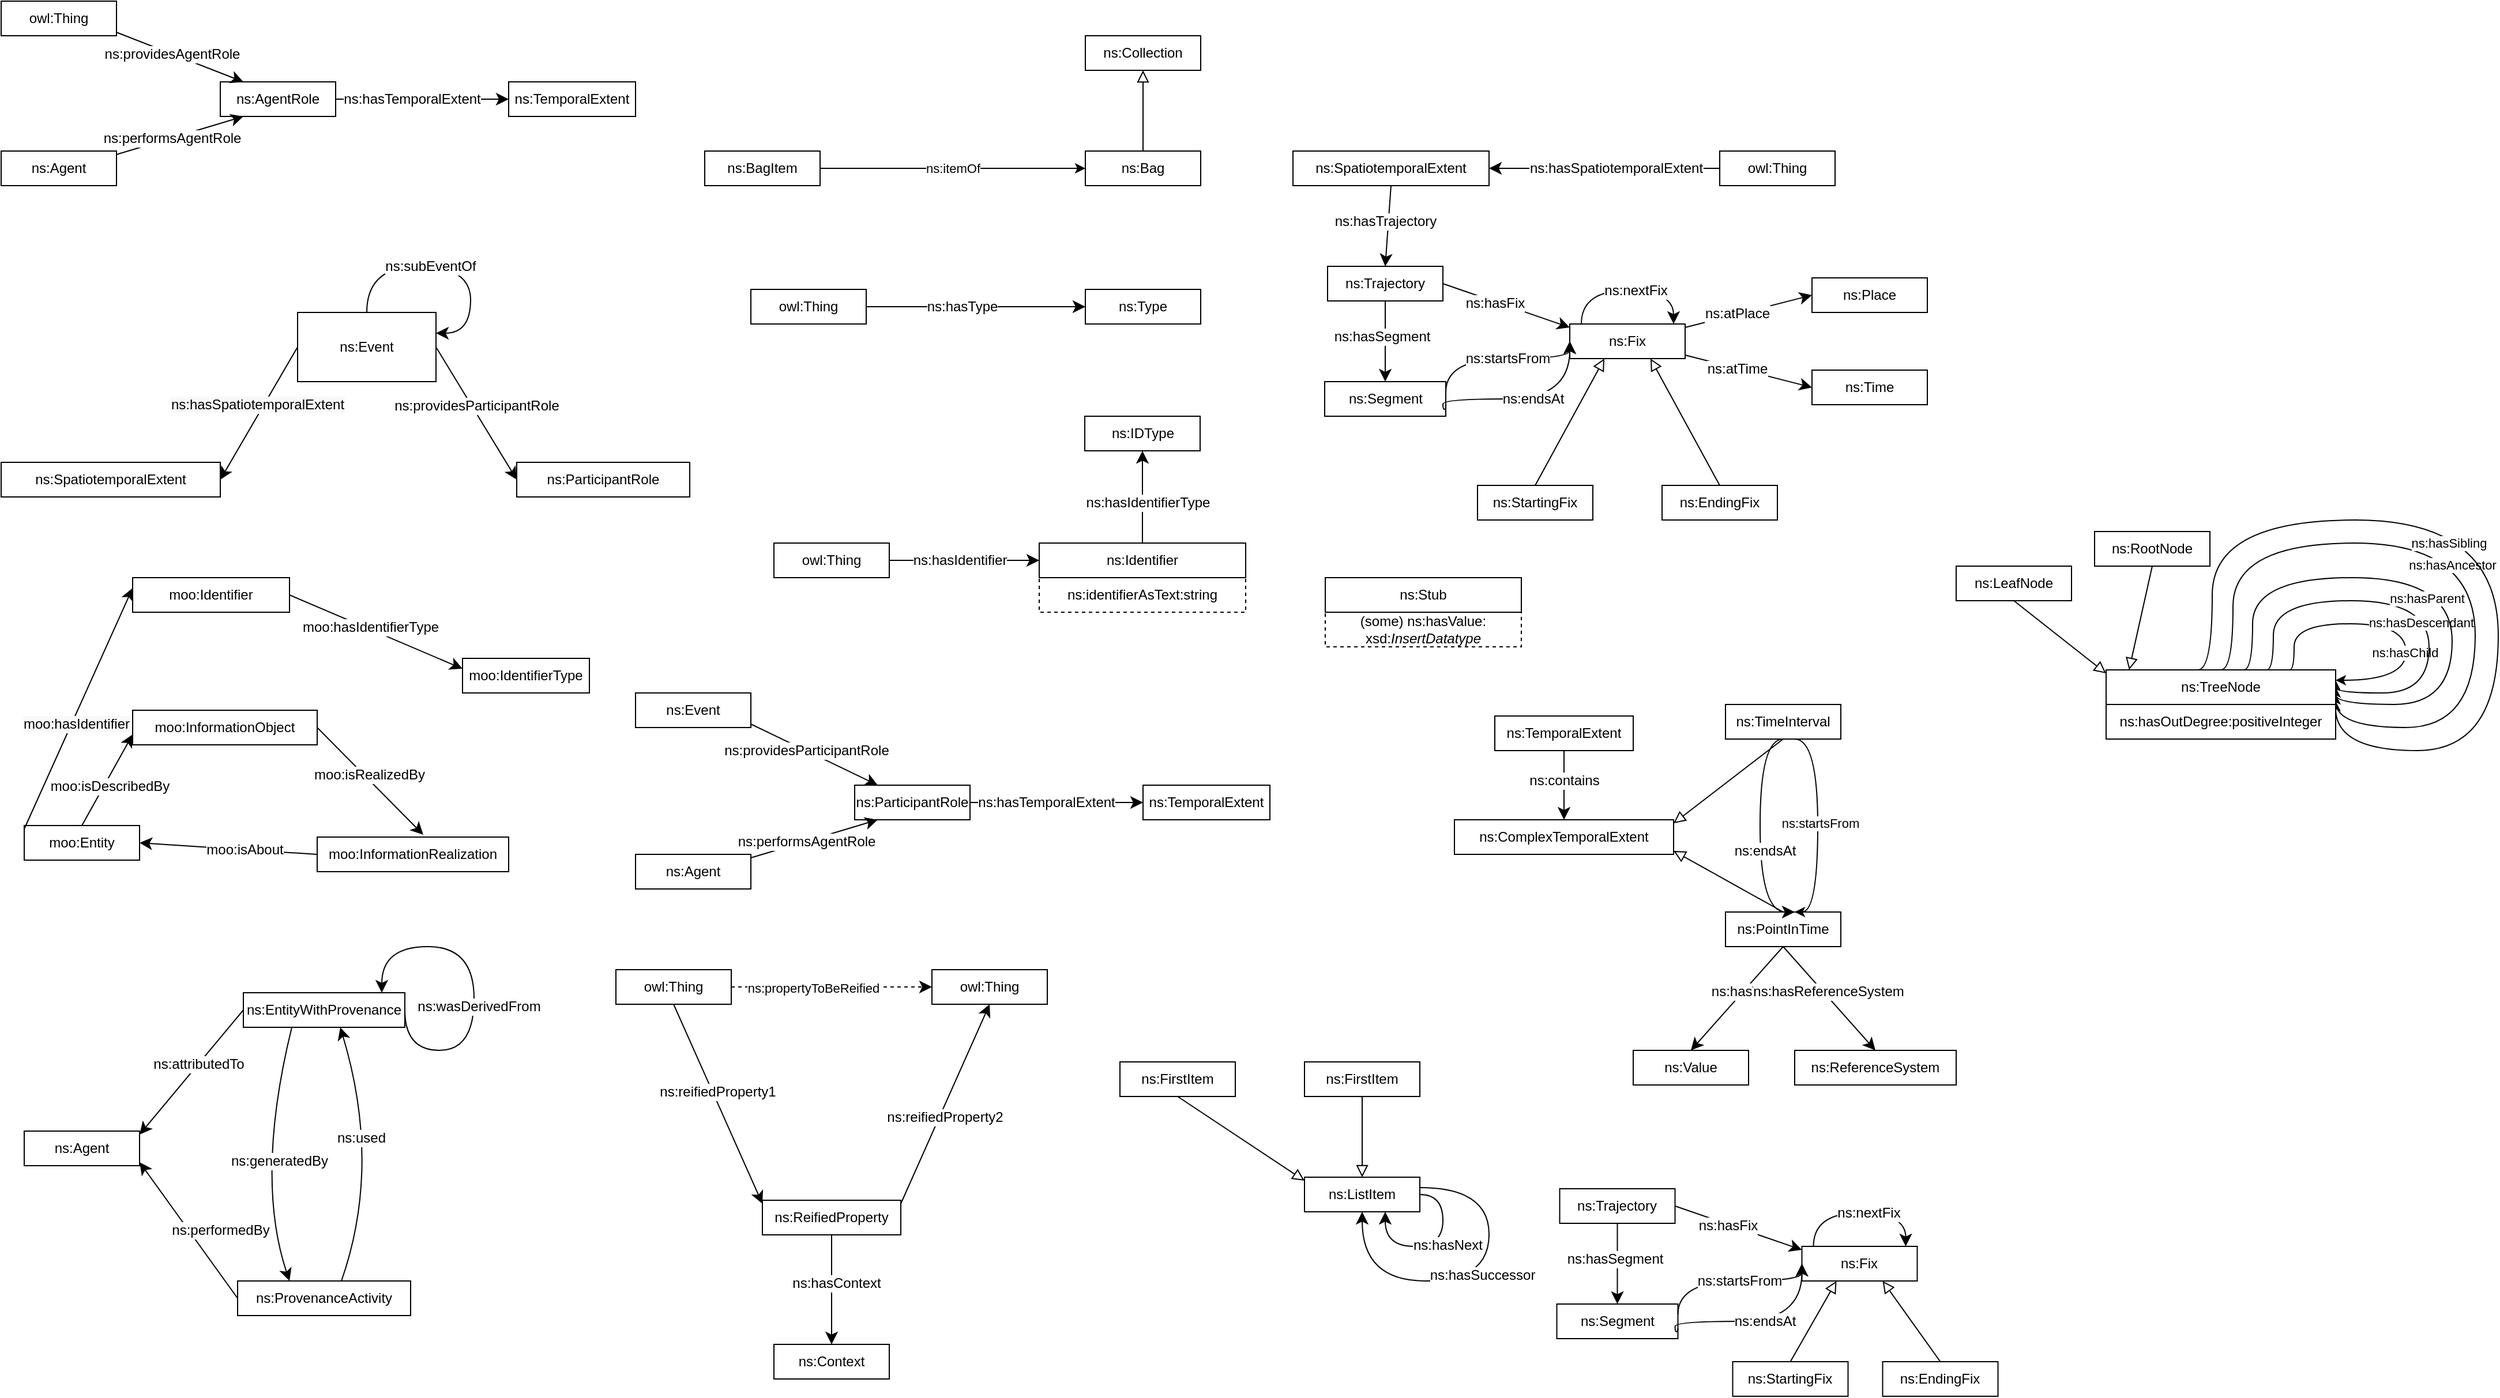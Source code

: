 <mxfile>
    <diagram id="ob6G64-pZK0G0_Q5zdzx" name="Page-1">
        <mxGraphModel dx="1327" dy="807" grid="1" gridSize="10" guides="1" tooltips="1" connect="1" arrows="1" fold="1" page="1" pageScale="1" pageWidth="850" pageHeight="1100" math="0" shadow="0">
            <root>
                <mxCell id="0"/>
                <mxCell id="1" parent="0"/>
                <mxCell id="cTdeH06Kf2I8pl0_uj5c-210" value="ns:TemporalExtent" style="rounded=0;whiteSpace=wrap;html=1;snapToPoint=1;points=[[0.1,0],[0.2,0],[0.3,0],[0.4,0],[0.5,0],[0.6,0],[0.7,0],[0.8,0],[0.9,0],[0,0.1],[0,0.3],[0,0.5],[0,0.7],[0,0.9],[0.1,1],[0.2,1],[0.3,1],[0.4,1],[0.5,1],[0.6,1],[0.7,1],[0.8,1],[0.9,1],[1,0.1],[1,0.3],[1,0.5],[1,0.7],[1,0.9]];" parent="1" vertex="1">
                    <mxGeometry x="520" y="450" width="110" height="30" as="geometry"/>
                </mxCell>
                <mxCell id="cTdeH06Kf2I8pl0_uj5c-211" value="ns:AgentRole" style="rounded=0;whiteSpace=wrap;html=1;snapToPoint=1;points=[[0.1,0],[0.2,0],[0.3,0],[0.4,0],[0.5,0],[0.6,0],[0.7,0],[0.8,0],[0.9,0],[0,0.1],[0,0.3],[0,0.5],[0,0.7],[0,0.9],[0.1,1],[0.2,1],[0.3,1],[0.4,1],[0.5,1],[0.6,1],[0.7,1],[0.8,1],[0.9,1],[1,0.1],[1,0.3],[1,0.5],[1,0.7],[1,0.9]];" parent="1" vertex="1">
                    <mxGeometry x="270" y="450" width="100" height="30" as="geometry"/>
                </mxCell>
                <mxCell id="cTdeH06Kf2I8pl0_uj5c-212" value="" style="endArrow=classic;html=1;endSize=8;arcSize=0;entryX=0.2;entryY=1;entryDx=0;entryDy=0;exitX=1;exitY=0.1;exitDx=0;exitDy=0;rounded=0;" parent="1" source="cTdeH06Kf2I8pl0_uj5c-214" target="cTdeH06Kf2I8pl0_uj5c-211" edge="1">
                    <mxGeometry width="50" height="50" relative="1" as="geometry">
                        <mxPoint x="440" y="470" as="sourcePoint"/>
                        <mxPoint x="280" y="700" as="targetPoint"/>
                    </mxGeometry>
                </mxCell>
                <mxCell id="cTdeH06Kf2I8pl0_uj5c-213" value="&lt;div&gt;&lt;/div&gt;ns:performsAgentRole" style="text;html=1;align=center;verticalAlign=middle;resizable=0;points=[];labelBackgroundColor=#ffffff;" parent="cTdeH06Kf2I8pl0_uj5c-212" vertex="1" connectable="0">
                    <mxGeometry x="-0.127" relative="1" as="geometry">
                        <mxPoint as="offset"/>
                    </mxGeometry>
                </mxCell>
                <mxCell id="cTdeH06Kf2I8pl0_uj5c-214" value="ns:Agent" style="rounded=0;whiteSpace=wrap;html=1;snapToPoint=1;points=[[0.1,0],[0.2,0],[0.3,0],[0.4,0],[0.5,0],[0.6,0],[0.7,0],[0.8,0],[0.9,0],[0,0.1],[0,0.3],[0,0.5],[0,0.7],[0,0.9],[0.1,1],[0.2,1],[0.3,1],[0.4,1],[0.5,1],[0.6,1],[0.7,1],[0.8,1],[0.9,1],[1,0.1],[1,0.3],[1,0.5],[1,0.7],[1,0.9]];" parent="1" vertex="1">
                    <mxGeometry x="80" y="510" width="100" height="30" as="geometry"/>
                </mxCell>
                <mxCell id="cTdeH06Kf2I8pl0_uj5c-215" value="" style="endArrow=classic;html=1;endSize=8;arcSize=0;exitX=1;exitY=0.5;exitDx=0;exitDy=0;entryX=0;entryY=0.5;entryDx=0;entryDy=0;rounded=0;" parent="1" source="cTdeH06Kf2I8pl0_uj5c-211" target="cTdeH06Kf2I8pl0_uj5c-210" edge="1">
                    <mxGeometry width="50" height="50" relative="1" as="geometry">
                        <mxPoint x="370" y="415" as="sourcePoint"/>
                        <mxPoint x="600" y="455" as="targetPoint"/>
                    </mxGeometry>
                </mxCell>
                <mxCell id="cTdeH06Kf2I8pl0_uj5c-216" value="&lt;div&gt;&lt;/div&gt;ns:hasTemporalExtent" style="text;html=1;align=center;verticalAlign=middle;resizable=0;points=[];labelBackgroundColor=#ffffff;" parent="cTdeH06Kf2I8pl0_uj5c-215" vertex="1" connectable="0">
                    <mxGeometry x="-0.127" relative="1" as="geometry">
                        <mxPoint as="offset"/>
                    </mxGeometry>
                </mxCell>
                <mxCell id="cTdeH06Kf2I8pl0_uj5c-217" value="" style="endArrow=classic;html=1;endSize=8;arcSize=0;entryX=0.2;entryY=0;entryDx=0;entryDy=0;exitX=1;exitY=0.9;exitDx=0;exitDy=0;rounded=0;" parent="1" source="cTdeH06Kf2I8pl0_uj5c-219" target="cTdeH06Kf2I8pl0_uj5c-211" edge="1">
                    <mxGeometry width="50" height="50" relative="1" as="geometry">
                        <mxPoint x="440" y="330" as="sourcePoint"/>
                        <mxPoint x="290" y="340" as="targetPoint"/>
                    </mxGeometry>
                </mxCell>
                <mxCell id="cTdeH06Kf2I8pl0_uj5c-218" value="&lt;div&gt;&lt;/div&gt;ns:providesAgentRole" style="text;html=1;align=center;verticalAlign=middle;resizable=0;points=[];labelBackgroundColor=#ffffff;" parent="cTdeH06Kf2I8pl0_uj5c-217" vertex="1" connectable="0">
                    <mxGeometry x="-0.127" relative="1" as="geometry">
                        <mxPoint as="offset"/>
                    </mxGeometry>
                </mxCell>
                <mxCell id="cTdeH06Kf2I8pl0_uj5c-219" value="owl:Thing" style="rounded=0;whiteSpace=wrap;html=1;snapToPoint=1;points=[[0.1,0],[0.2,0],[0.3,0],[0.4,0],[0.5,0],[0.6,0],[0.7,0],[0.8,0],[0.9,0],[0,0.1],[0,0.3],[0,0.5],[0,0.7],[0,0.9],[0.1,1],[0.2,1],[0.3,1],[0.4,1],[0.5,1],[0.6,1],[0.7,1],[0.8,1],[0.9,1],[1,0.1],[1,0.3],[1,0.5],[1,0.7],[1,0.9]];" parent="1" vertex="1">
                    <mxGeometry x="80" y="380" width="100" height="30" as="geometry"/>
                </mxCell>
                <mxCell id="cTdeH06Kf2I8pl0_uj5c-230" value="" style="endArrow=block;html=1;fontColor=#000099;exitX=0.5;exitY=0;exitDx=0;exitDy=0;endFill=0;entryX=0.5;entryY=1;entryDx=0;entryDy=0;endSize=8;arcSize=0;rounded=0;" parent="1" source="cTdeH06Kf2I8pl0_uj5c-232" target="cTdeH06Kf2I8pl0_uj5c-231" edge="1">
                    <mxGeometry width="50" height="50" relative="1" as="geometry">
                        <mxPoint x="795" y="450" as="sourcePoint"/>
                        <mxPoint x="953.0" y="450" as="targetPoint"/>
                    </mxGeometry>
                </mxCell>
                <mxCell id="cTdeH06Kf2I8pl0_uj5c-231" value="ns:Collection" style="rounded=0;whiteSpace=wrap;html=1;snapToPoint=1;points=[[0.1,0],[0.2,0],[0.3,0],[0.4,0],[0.5,0],[0.6,0],[0.7,0],[0.8,0],[0.9,0],[0,0.1],[0,0.3],[0,0.5],[0,0.7],[0,0.9],[0.1,1],[0.2,1],[0.3,1],[0.4,1],[0.5,1],[0.6,1],[0.7,1],[0.8,1],[0.9,1],[1,0.1],[1,0.3],[1,0.5],[1,0.7],[1,0.9]];" parent="1" vertex="1">
                    <mxGeometry x="1020" y="410" width="100" height="30" as="geometry"/>
                </mxCell>
                <mxCell id="cTdeH06Kf2I8pl0_uj5c-232" value="ns:Bag" style="rounded=0;whiteSpace=wrap;html=1;snapToPoint=1;points=[[0.1,0],[0.2,0],[0.3,0],[0.4,0],[0.5,0],[0.6,0],[0.7,0],[0.8,0],[0.9,0],[0,0.1],[0,0.3],[0,0.5],[0,0.7],[0,0.9],[0.1,1],[0.2,1],[0.3,1],[0.4,1],[0.5,1],[0.6,1],[0.7,1],[0.8,1],[0.9,1],[1,0.1],[1,0.3],[1,0.5],[1,0.7],[1,0.9]];" parent="1" vertex="1">
                    <mxGeometry x="1020" y="510" width="100" height="30" as="geometry"/>
                </mxCell>
                <mxCell id="cTdeH06Kf2I8pl0_uj5c-233" value="ns:itemOf" style="edgeStyle=none;html=1;exitX=1;exitY=0.5;exitDx=0;exitDy=0;entryX=0;entryY=0.5;entryDx=0;entryDy=0;rounded=0;" parent="1" source="cTdeH06Kf2I8pl0_uj5c-234" target="cTdeH06Kf2I8pl0_uj5c-232" edge="1">
                    <mxGeometry relative="1" as="geometry"/>
                </mxCell>
                <mxCell id="cTdeH06Kf2I8pl0_uj5c-234" value="ns:BagItem" style="rounded=0;whiteSpace=wrap;html=1;snapToPoint=1;points=[[0.1,0],[0.2,0],[0.3,0],[0.4,0],[0.5,0],[0.6,0],[0.7,0],[0.8,0],[0.9,0],[0,0.1],[0,0.3],[0,0.5],[0,0.7],[0,0.9],[0.1,1],[0.2,1],[0.3,1],[0.4,1],[0.5,1],[0.6,1],[0.7,1],[0.8,1],[0.9,1],[1,0.1],[1,0.3],[1,0.5],[1,0.7],[1,0.9]];" parent="1" vertex="1">
                    <mxGeometry x="690" y="510" width="100" height="30" as="geometry"/>
                </mxCell>
                <mxCell id="cTdeH06Kf2I8pl0_uj5c-235" value="ns:ParticipantRole" style="rounded=0;whiteSpace=wrap;html=1;snapToPoint=1;points=[[0.1,0],[0.2,0],[0.3,0],[0.4,0],[0.5,0],[0.6,0],[0.7,0],[0.8,0],[0.9,0],[0,0.1],[0,0.3],[0,0.5],[0,0.7],[0,0.9],[0.1,1],[0.2,1],[0.3,1],[0.4,1],[0.5,1],[0.6,1],[0.7,1],[0.8,1],[0.9,1],[1,0.1],[1,0.3],[1,0.5],[1,0.7],[1,0.9]];" parent="1" vertex="1">
                    <mxGeometry x="527" y="780" width="150" height="30" as="geometry"/>
                </mxCell>
                <mxCell id="cTdeH06Kf2I8pl0_uj5c-236" value="ns:Event" style="rounded=0;whiteSpace=wrap;html=1;snapToPoint=1;points=[[0.1,0],[0.2,0],[0.3,0],[0.4,0],[0.5,0],[0.6,0],[0.7,0],[0.8,0],[0.9,0],[0,0.1],[0,0.3],[0,0.5],[0,0.7],[0,0.9],[0.1,1],[0.2,1],[0.3,1],[0.4,1],[0.5,1],[0.6,1],[0.7,1],[0.8,1],[0.9,1],[1,0.1],[1,0.3],[1,0.5],[1,0.7],[1,0.9]];" parent="1" vertex="1">
                    <mxGeometry x="337" y="650" width="120" height="60" as="geometry"/>
                </mxCell>
                <mxCell id="cTdeH06Kf2I8pl0_uj5c-237" value="" style="endArrow=classic;html=1;exitX=1;exitY=0.5;exitDx=0;exitDy=0;entryX=0;entryY=0.5;entryDx=0;entryDy=0;endSize=8;arcSize=0;rounded=0;" parent="1" source="cTdeH06Kf2I8pl0_uj5c-236" target="cTdeH06Kf2I8pl0_uj5c-235" edge="1">
                    <mxGeometry width="50" height="50" relative="1" as="geometry">
                        <mxPoint x="267" y="878.33" as="sourcePoint"/>
                        <mxPoint x="479.0" y="878.33" as="targetPoint"/>
                    </mxGeometry>
                </mxCell>
                <mxCell id="cTdeH06Kf2I8pl0_uj5c-238" value="&lt;div&gt;ns:providesParticipantRole&lt;/div&gt;" style="text;html=1;align=center;verticalAlign=middle;resizable=0;points=[];labelBackgroundColor=#ffffff;" parent="cTdeH06Kf2I8pl0_uj5c-237" vertex="1" connectable="0">
                    <mxGeometry x="-0.127" relative="1" as="geometry">
                        <mxPoint x="4.17" as="offset"/>
                    </mxGeometry>
                </mxCell>
                <mxCell id="cTdeH06Kf2I8pl0_uj5c-239" value="" style="endArrow=classic;html=1;exitX=0;exitY=0.5;exitDx=0;exitDy=0;entryX=1;entryY=0.5;entryDx=0;entryDy=0;endSize=8;arcSize=0;rounded=0;" parent="1" source="cTdeH06Kf2I8pl0_uj5c-236" target="cTdeH06Kf2I8pl0_uj5c-241" edge="1">
                    <mxGeometry width="50" height="50" relative="1" as="geometry">
                        <mxPoint x="185" y="738.33" as="sourcePoint"/>
                        <mxPoint x="207" y="775" as="targetPoint"/>
                    </mxGeometry>
                </mxCell>
                <mxCell id="cTdeH06Kf2I8pl0_uj5c-240" value="&lt;span style=&quot;background-color: rgb(248 , 249 , 250)&quot;&gt;ns:hasSpatiotemporalExtent&lt;br&gt;&lt;/span&gt;" style="text;html=1;align=center;verticalAlign=middle;resizable=0;points=[];labelBackgroundColor=#ffffff;" parent="cTdeH06Kf2I8pl0_uj5c-239" vertex="1" connectable="0">
                    <mxGeometry x="-0.127" relative="1" as="geometry">
                        <mxPoint x="-6" as="offset"/>
                    </mxGeometry>
                </mxCell>
                <mxCell id="cTdeH06Kf2I8pl0_uj5c-241" value="ns:SpatiotemporalExtent" style="rounded=0;whiteSpace=wrap;html=1;snapToPoint=1;points=[[0.1,0],[0.2,0],[0.3,0],[0.4,0],[0.5,0],[0.6,0],[0.7,0],[0.8,0],[0.9,0],[0,0.1],[0,0.3],[0,0.5],[0,0.7],[0,0.9],[0.1,1],[0.2,1],[0.3,1],[0.4,1],[0.5,1],[0.6,1],[0.7,1],[0.8,1],[0.9,1],[1,0.1],[1,0.3],[1,0.5],[1,0.7],[1,0.9]];" parent="1" vertex="1">
                    <mxGeometry x="80" y="780" width="190" height="30" as="geometry"/>
                </mxCell>
                <mxCell id="cTdeH06Kf2I8pl0_uj5c-242" value="" style="endArrow=classic;html=1;exitX=0.5;exitY=0;exitDx=0;exitDy=0;entryX=1;entryY=0.3;entryDx=0;entryDy=0;endSize=8;arcSize=0;curved=1;edgeStyle=orthogonalEdgeStyle;rounded=0;" parent="1" source="cTdeH06Kf2I8pl0_uj5c-236" target="cTdeH06Kf2I8pl0_uj5c-236" edge="1">
                    <mxGeometry width="50" height="50" relative="1" as="geometry">
                        <mxPoint x="337" y="570" as="sourcePoint"/>
                        <mxPoint x="534" y="570" as="targetPoint"/>
                        <Array as="points">
                            <mxPoint x="397" y="610"/>
                            <mxPoint x="487" y="610"/>
                            <mxPoint x="487" y="668"/>
                        </Array>
                    </mxGeometry>
                </mxCell>
                <mxCell id="cTdeH06Kf2I8pl0_uj5c-243" value="&lt;div&gt;ns:subEventOf&lt;br&gt;&lt;/div&gt;" style="text;html=1;align=center;verticalAlign=middle;resizable=0;points=[];labelBackgroundColor=#ffffff;" parent="cTdeH06Kf2I8pl0_uj5c-242" vertex="1" connectable="0">
                    <mxGeometry x="-0.127" relative="1" as="geometry">
                        <mxPoint as="offset"/>
                    </mxGeometry>
                </mxCell>
                <mxCell id="cTdeH06Kf2I8pl0_uj5c-244" value="ns:Type" style="rounded=0;whiteSpace=wrap;html=1;snapToPoint=1;points=[[0.1,0],[0.2,0],[0.3,0],[0.4,0],[0.5,0],[0.6,0],[0.7,0],[0.8,0],[0.9,0],[0,0.1],[0,0.3],[0,0.5],[0,0.7],[0,0.9],[0.1,1],[0.2,1],[0.3,1],[0.4,1],[0.5,1],[0.6,1],[0.7,1],[0.8,1],[0.9,1],[1,0.1],[1,0.3],[1,0.5],[1,0.7],[1,0.9]];" parent="1" vertex="1">
                    <mxGeometry x="1020" y="630" width="100" height="30" as="geometry"/>
                </mxCell>
                <mxCell id="cTdeH06Kf2I8pl0_uj5c-245" value="" style="endArrow=classic;html=1;exitX=1;exitY=0.5;exitDx=0;exitDy=0;endSize=8;entryX=0;entryY=0.5;entryDx=0;entryDy=0;arcSize=0;rounded=0;" parent="1" source="cTdeH06Kf2I8pl0_uj5c-247" target="cTdeH06Kf2I8pl0_uj5c-244" edge="1">
                    <mxGeometry width="50" height="50" relative="1" as="geometry">
                        <mxPoint x="835" y="645" as="sourcePoint"/>
                        <mxPoint x="1030" y="650" as="targetPoint"/>
                    </mxGeometry>
                </mxCell>
                <mxCell id="cTdeH06Kf2I8pl0_uj5c-246" value="ns:hasType" style="text;html=1;align=center;verticalAlign=middle;resizable=0;points=[];labelBackgroundColor=#ffffff;" parent="cTdeH06Kf2I8pl0_uj5c-245" vertex="1" connectable="0">
                    <mxGeometry x="-0.127" relative="1" as="geometry">
                        <mxPoint as="offset"/>
                    </mxGeometry>
                </mxCell>
                <mxCell id="cTdeH06Kf2I8pl0_uj5c-247" value="owl:Thing" style="rounded=0;whiteSpace=wrap;html=1;snapToPoint=1;points=[[0.1,0],[0.2,0],[0.3,0],[0.4,0],[0.5,0],[0.6,0],[0.7,0],[0.8,0],[0.9,0],[0,0.1],[0,0.3],[0,0.5],[0,0.7],[0,0.9],[0.1,1],[0.2,1],[0.3,1],[0.4,1],[0.5,1],[0.6,1],[0.7,1],[0.8,1],[0.9,1],[1,0.1],[1,0.3],[1,0.5],[1,0.7],[1,0.9]];" parent="1" vertex="1">
                    <mxGeometry x="730" y="630" width="100" height="30" as="geometry"/>
                </mxCell>
                <mxCell id="cTdeH06Kf2I8pl0_uj5c-248" value="owl:Thing" style="rounded=0;whiteSpace=wrap;html=1;snapToPoint=1;points=[[0.1,0],[0.2,0],[0.3,0],[0.4,0],[0.5,0],[0.6,0],[0.7,0],[0.8,0],[0.9,0],[0,0.1],[0,0.3],[0,0.5],[0,0.7],[0,0.9],[0.1,1],[0.2,1],[0.3,1],[0.4,1],[0.5,1],[0.6,1],[0.7,1],[0.8,1],[0.9,1],[1,0.1],[1,0.3],[1,0.5],[1,0.7],[1,0.9]];" parent="1" vertex="1">
                    <mxGeometry x="750" y="850" width="100" height="30" as="geometry"/>
                </mxCell>
                <mxCell id="cTdeH06Kf2I8pl0_uj5c-249" value="" style="endArrow=classic;html=1;exitX=1;exitY=0.5;exitDx=0;exitDy=0;entryX=0;entryY=0.5;entryDx=0;entryDy=0;endSize=8;arcSize=0;rounded=0;" parent="1" source="cTdeH06Kf2I8pl0_uj5c-248" target="cTdeH06Kf2I8pl0_uj5c-252" edge="1">
                    <mxGeometry width="50" height="50" relative="1" as="geometry">
                        <mxPoint x="651" y="968.33" as="sourcePoint"/>
                        <mxPoint x="980" y="865" as="targetPoint"/>
                    </mxGeometry>
                </mxCell>
                <mxCell id="cTdeH06Kf2I8pl0_uj5c-250" value="&lt;div&gt;ns:hasIdentifier&lt;/div&gt;" style="text;html=1;align=center;verticalAlign=middle;resizable=0;points=[];labelBackgroundColor=#ffffff;" parent="cTdeH06Kf2I8pl0_uj5c-249" vertex="1" connectable="0">
                    <mxGeometry x="-0.127" relative="1" as="geometry">
                        <mxPoint x="4.17" as="offset"/>
                    </mxGeometry>
                </mxCell>
                <mxCell id="cTdeH06Kf2I8pl0_uj5c-251" value="ns:identifierAsText:string" style="rounded=0;whiteSpace=wrap;html=1;snapToPoint=1;points=[[0.1,0],[0.2,0],[0.3,0],[0.4,0],[0.5,0],[0.6,0],[0.7,0],[0.8,0],[0.9,0],[0,0.1],[0,0.3],[0,0.5],[0,0.7],[0,0.9],[0.1,1],[0.2,1],[0.3,1],[0.4,1],[0.5,1],[0.6,1],[0.7,1],[0.8,1],[0.9,1],[1,0.1],[1,0.3],[1,0.5],[1,0.7],[1,0.9]];dashed=1;" parent="1" vertex="1">
                    <mxGeometry x="980" y="880.0" width="179" height="30" as="geometry"/>
                </mxCell>
                <mxCell id="cTdeH06Kf2I8pl0_uj5c-252" value="ns:Identifier" style="rounded=0;whiteSpace=wrap;html=1;snapToPoint=1;points=[[0.1,0],[0.2,0],[0.3,0],[0.4,0],[0.5,0],[0.6,0],[0.7,0],[0.8,0],[0.9,0],[0,0.1],[0,0.3],[0,0.5],[0,0.7],[0,0.9],[0.1,1],[0.2,1],[0.3,1],[0.4,1],[0.5,1],[0.6,1],[0.7,1],[0.8,1],[0.9,1],[1,0.1],[1,0.3],[1,0.5],[1,0.7],[1,0.9]];" parent="1" vertex="1">
                    <mxGeometry x="980" y="850.0" width="179" height="30" as="geometry"/>
                </mxCell>
                <mxCell id="cTdeH06Kf2I8pl0_uj5c-253" value="ns:IDType" style="rounded=0;whiteSpace=wrap;html=1;snapToPoint=1;points=[[0.1,0],[0.2,0],[0.3,0],[0.4,0],[0.5,0],[0.6,0],[0.7,0],[0.8,0],[0.9,0],[0,0.1],[0,0.3],[0,0.5],[0,0.7],[0,0.9],[0.1,1],[0.2,1],[0.3,1],[0.4,1],[0.5,1],[0.6,1],[0.7,1],[0.8,1],[0.9,1],[1,0.1],[1,0.3],[1,0.5],[1,0.7],[1,0.9]];" parent="1" vertex="1">
                    <mxGeometry x="1019.5" y="740" width="100" height="30" as="geometry"/>
                </mxCell>
                <mxCell id="cTdeH06Kf2I8pl0_uj5c-254" value="" style="endArrow=classic;html=1;exitX=0.5;exitY=0;exitDx=0;exitDy=0;entryX=0.5;entryY=1;entryDx=0;entryDy=0;endSize=8;arcSize=0;rounded=0;" parent="1" source="cTdeH06Kf2I8pl0_uj5c-252" target="cTdeH06Kf2I8pl0_uj5c-253" edge="1">
                    <mxGeometry width="50" height="50" relative="1" as="geometry">
                        <mxPoint x="1190" y="745" as="sourcePoint"/>
                        <mxPoint x="1282.0" y="848.33" as="targetPoint"/>
                    </mxGeometry>
                </mxCell>
                <mxCell id="cTdeH06Kf2I8pl0_uj5c-255" value="&lt;div&gt;ns:hasIdentifierType&lt;/div&gt;" style="text;html=1;align=center;verticalAlign=middle;resizable=0;points=[];labelBackgroundColor=#ffffff;" parent="cTdeH06Kf2I8pl0_uj5c-254" vertex="1" connectable="0">
                    <mxGeometry x="-0.127" relative="1" as="geometry">
                        <mxPoint x="4.17" as="offset"/>
                    </mxGeometry>
                </mxCell>
                <mxCell id="cTdeH06Kf2I8pl0_uj5c-256" value="moo:InformationRealization" style="rounded=0;whiteSpace=wrap;html=1;snapToPoint=1;points=[[0.1,0],[0.2,0],[0.3,0],[0.4,0],[0.5,0],[0.6,0],[0.7,0],[0.8,0],[0.9,0],[0,0.1],[0,0.3],[0,0.5],[0,0.7],[0,0.9],[0.1,1],[0.2,1],[0.3,1],[0.4,1],[0.5,1],[0.6,1],[0.7,1],[0.8,1],[0.9,1],[1,0.1],[1,0.3],[1,0.5],[1,0.7],[1,0.9]];" parent="1" vertex="1">
                    <mxGeometry x="354" y="1105" width="166" height="30" as="geometry"/>
                </mxCell>
                <mxCell id="cTdeH06Kf2I8pl0_uj5c-257" value="moo:InformationObject" style="rounded=0;whiteSpace=wrap;html=1;snapToPoint=1;points=[[0.1,0],[0.2,0],[0.3,0],[0.4,0],[0.5,0],[0.6,0],[0.7,0],[0.8,0],[0.9,0],[0,0.1],[0,0.3],[0,0.5],[0,0.7],[0,0.9],[0.1,1],[0.2,1],[0.3,1],[0.4,1],[0.5,1],[0.6,1],[0.7,1],[0.8,1],[0.9,1],[1,0.1],[1,0.3],[1,0.5],[1,0.7],[1,0.9]];" parent="1" vertex="1">
                    <mxGeometry x="194" y="995.0" width="160" height="30" as="geometry"/>
                </mxCell>
                <mxCell id="cTdeH06Kf2I8pl0_uj5c-258" value="" style="endArrow=classic;html=1;exitX=1;exitY=0.5;exitDx=0;exitDy=0;entryX=0.554;entryY=-0.067;entryDx=0;entryDy=0;endSize=8;arcSize=0;entryPerimeter=0;rounded=0;" parent="1" source="cTdeH06Kf2I8pl0_uj5c-257" target="cTdeH06Kf2I8pl0_uj5c-256" edge="1">
                    <mxGeometry width="50" height="50" relative="1" as="geometry">
                        <mxPoint x="60" y="1223.33" as="sourcePoint"/>
                        <mxPoint x="272.0" y="1223.33" as="targetPoint"/>
                    </mxGeometry>
                </mxCell>
                <mxCell id="cTdeH06Kf2I8pl0_uj5c-259" value="moo:isRealizedBy" style="text;html=1;align=center;verticalAlign=middle;resizable=0;points=[];labelBackgroundColor=#ffffff;" parent="cTdeH06Kf2I8pl0_uj5c-258" vertex="1" connectable="0">
                    <mxGeometry x="-0.127" relative="1" as="geometry">
                        <mxPoint x="4.17" as="offset"/>
                    </mxGeometry>
                </mxCell>
                <mxCell id="cTdeH06Kf2I8pl0_uj5c-260" value="moo:IdentifierType" style="rounded=0;whiteSpace=wrap;html=1;snapToPoint=1;points=[[0.1,0],[0.2,0],[0.3,0],[0.4,0],[0.5,0],[0.6,0],[0.7,0],[0.8,0],[0.9,0],[0,0.1],[0,0.3],[0,0.5],[0,0.7],[0,0.9],[0.1,1],[0.2,1],[0.3,1],[0.4,1],[0.5,1],[0.6,1],[0.7,1],[0.8,1],[0.9,1],[1,0.1],[1,0.3],[1,0.5],[1,0.7],[1,0.9]];" parent="1" vertex="1">
                    <mxGeometry x="480" y="950.0" width="110" height="30" as="geometry"/>
                </mxCell>
                <mxCell id="cTdeH06Kf2I8pl0_uj5c-261" value="" style="endArrow=classic;html=1;exitX=0.5;exitY=0;exitDx=0;exitDy=0;entryX=0;entryY=0.7;entryDx=0;entryDy=0;endSize=8;arcSize=0;rounded=0;" parent="1" source="cTdeH06Kf2I8pl0_uj5c-263" target="cTdeH06Kf2I8pl0_uj5c-257" edge="1">
                    <mxGeometry width="50" height="50" relative="1" as="geometry">
                        <mxPoint x="70" y="1413.33" as="sourcePoint"/>
                        <mxPoint x="282.0" y="1413.33" as="targetPoint"/>
                    </mxGeometry>
                </mxCell>
                <mxCell id="cTdeH06Kf2I8pl0_uj5c-262" value="&lt;div&gt;moo:isDescribedBy&lt;/div&gt;" style="text;html=1;align=center;verticalAlign=middle;resizable=0;points=[];labelBackgroundColor=#ffffff;" parent="cTdeH06Kf2I8pl0_uj5c-261" vertex="1" connectable="0">
                    <mxGeometry x="-0.127" relative="1" as="geometry">
                        <mxPoint x="4.17" as="offset"/>
                    </mxGeometry>
                </mxCell>
                <mxCell id="cTdeH06Kf2I8pl0_uj5c-263" value="moo:Entity" style="rounded=0;whiteSpace=wrap;html=1;snapToPoint=1;points=[[0.1,0],[0.2,0],[0.3,0],[0.4,0],[0.5,0],[0.6,0],[0.7,0],[0.8,0],[0.9,0],[0,0.1],[0,0.3],[0,0.5],[0,0.7],[0,0.9],[0.1,1],[0.2,1],[0.3,1],[0.4,1],[0.5,1],[0.6,1],[0.7,1],[0.8,1],[0.9,1],[1,0.1],[1,0.3],[1,0.5],[1,0.7],[1,0.9]];" parent="1" vertex="1">
                    <mxGeometry x="100" y="1095" width="100" height="30" as="geometry"/>
                </mxCell>
                <mxCell id="cTdeH06Kf2I8pl0_uj5c-264" value="" style="endArrow=classic;html=1;exitX=0;exitY=0.5;exitDx=0;exitDy=0;endSize=8;arcSize=0;entryX=1;entryY=0.5;entryDx=0;entryDy=0;rounded=0;" parent="1" source="cTdeH06Kf2I8pl0_uj5c-256" target="cTdeH06Kf2I8pl0_uj5c-263" edge="1">
                    <mxGeometry width="50" height="50" relative="1" as="geometry">
                        <mxPoint x="60" y="1323.33" as="sourcePoint"/>
                        <mxPoint x="220" y="1125" as="targetPoint"/>
                    </mxGeometry>
                </mxCell>
                <mxCell id="cTdeH06Kf2I8pl0_uj5c-265" value="&lt;div&gt;moo:isAbout&lt;/div&gt;" style="text;html=1;align=center;verticalAlign=middle;resizable=0;points=[];labelBackgroundColor=#ffffff;" parent="cTdeH06Kf2I8pl0_uj5c-264" vertex="1" connectable="0">
                    <mxGeometry x="-0.127" relative="1" as="geometry">
                        <mxPoint x="4.17" as="offset"/>
                    </mxGeometry>
                </mxCell>
                <mxCell id="cTdeH06Kf2I8pl0_uj5c-266" value="" style="endArrow=classic;html=1;exitX=0;exitY=0.1;exitDx=0;exitDy=0;entryX=0;entryY=0.3;entryDx=0;entryDy=0;endSize=8;arcSize=0;rounded=0;" parent="1" source="cTdeH06Kf2I8pl0_uj5c-263" target="cTdeH06Kf2I8pl0_uj5c-268" edge="1">
                    <mxGeometry width="50" height="50" relative="1" as="geometry">
                        <mxPoint x="160" y="1105" as="sourcePoint"/>
                        <mxPoint x="184" y="940.0" as="targetPoint"/>
                    </mxGeometry>
                </mxCell>
                <mxCell id="cTdeH06Kf2I8pl0_uj5c-267" value="&lt;span style=&quot;background-color: rgb(248 , 249 , 250)&quot;&gt;moo:hasIdentifier&lt;/span&gt;" style="text;html=1;align=center;verticalAlign=middle;resizable=0;points=[];labelBackgroundColor=#ffffff;" parent="cTdeH06Kf2I8pl0_uj5c-266" vertex="1" connectable="0">
                    <mxGeometry x="-0.127" relative="1" as="geometry">
                        <mxPoint x="4.17" as="offset"/>
                    </mxGeometry>
                </mxCell>
                <mxCell id="cTdeH06Kf2I8pl0_uj5c-268" value="moo:Identifier" style="rounded=0;whiteSpace=wrap;html=1;snapToPoint=1;points=[[0.1,0],[0.2,0],[0.3,0],[0.4,0],[0.5,0],[0.6,0],[0.7,0],[0.8,0],[0.9,0],[0,0.1],[0,0.3],[0,0.5],[0,0.7],[0,0.9],[0.1,1],[0.2,1],[0.3,1],[0.4,1],[0.5,1],[0.6,1],[0.7,1],[0.8,1],[0.9,1],[1,0.1],[1,0.3],[1,0.5],[1,0.7],[1,0.9]];" parent="1" vertex="1">
                    <mxGeometry x="194" y="880" width="136" height="30" as="geometry"/>
                </mxCell>
                <mxCell id="cTdeH06Kf2I8pl0_uj5c-269" value="" style="endArrow=classic;html=1;exitX=1;exitY=0.5;exitDx=0;exitDy=0;entryX=0;entryY=0.3;entryDx=0;entryDy=0;endSize=8;arcSize=0;rounded=0;" parent="1" source="cTdeH06Kf2I8pl0_uj5c-268" target="cTdeH06Kf2I8pl0_uj5c-260" edge="1">
                    <mxGeometry width="50" height="50" relative="1" as="geometry">
                        <mxPoint x="364" y="1020.0" as="sourcePoint"/>
                        <mxPoint x="455.964" y="1112.99" as="targetPoint"/>
                    </mxGeometry>
                </mxCell>
                <mxCell id="cTdeH06Kf2I8pl0_uj5c-270" value="moo:hasIdentifierType" style="text;html=1;align=center;verticalAlign=middle;resizable=0;points=[];labelBackgroundColor=#ffffff;" parent="cTdeH06Kf2I8pl0_uj5c-269" vertex="1" connectable="0">
                    <mxGeometry x="-0.127" relative="1" as="geometry">
                        <mxPoint x="4.17" as="offset"/>
                    </mxGeometry>
                </mxCell>
                <mxCell id="cTdeH06Kf2I8pl0_uj5c-271" value="ns:TemporalExtent" style="rounded=0;whiteSpace=wrap;html=1;snapToPoint=1;points=[[0.1,0],[0.2,0],[0.3,0],[0.4,0],[0.5,0],[0.6,0],[0.7,0],[0.8,0],[0.9,0],[0,0.1],[0,0.3],[0,0.5],[0,0.7],[0,0.9],[0.1,1],[0.2,1],[0.3,1],[0.4,1],[0.5,1],[0.6,1],[0.7,1],[0.8,1],[0.9,1],[1,0.1],[1,0.3],[1,0.5],[1,0.7],[1,0.9]];" parent="1" vertex="1">
                    <mxGeometry x="1070" y="1060" width="110" height="30" as="geometry"/>
                </mxCell>
                <mxCell id="cTdeH06Kf2I8pl0_uj5c-272" value="ns:ParticipantRole" style="rounded=0;whiteSpace=wrap;html=1;snapToPoint=1;points=[[0.1,0],[0.2,0],[0.3,0],[0.4,0],[0.5,0],[0.6,0],[0.7,0],[0.8,0],[0.9,0],[0,0.1],[0,0.3],[0,0.5],[0,0.7],[0,0.9],[0.1,1],[0.2,1],[0.3,1],[0.4,1],[0.5,1],[0.6,1],[0.7,1],[0.8,1],[0.9,1],[1,0.1],[1,0.3],[1,0.5],[1,0.7],[1,0.9]];" parent="1" vertex="1">
                    <mxGeometry x="820" y="1060" width="100" height="30" as="geometry"/>
                </mxCell>
                <mxCell id="cTdeH06Kf2I8pl0_uj5c-273" value="" style="endArrow=classic;html=1;endSize=8;arcSize=0;entryX=0.2;entryY=1;entryDx=0;entryDy=0;exitX=1;exitY=0.1;exitDx=0;exitDy=0;rounded=0;" parent="1" source="cTdeH06Kf2I8pl0_uj5c-275" target="cTdeH06Kf2I8pl0_uj5c-272" edge="1">
                    <mxGeometry width="50" height="50" relative="1" as="geometry">
                        <mxPoint x="990" y="1080" as="sourcePoint"/>
                        <mxPoint x="830" y="1310" as="targetPoint"/>
                    </mxGeometry>
                </mxCell>
                <mxCell id="cTdeH06Kf2I8pl0_uj5c-274" value="&lt;div&gt;&lt;/div&gt;ns:performsAgentRole" style="text;html=1;align=center;verticalAlign=middle;resizable=0;points=[];labelBackgroundColor=#ffffff;" parent="cTdeH06Kf2I8pl0_uj5c-273" vertex="1" connectable="0">
                    <mxGeometry x="-0.127" relative="1" as="geometry">
                        <mxPoint as="offset"/>
                    </mxGeometry>
                </mxCell>
                <mxCell id="cTdeH06Kf2I8pl0_uj5c-275" value="ns:Agent" style="rounded=0;whiteSpace=wrap;html=1;snapToPoint=1;points=[[0.1,0],[0.2,0],[0.3,0],[0.4,0],[0.5,0],[0.6,0],[0.7,0],[0.8,0],[0.9,0],[0,0.1],[0,0.3],[0,0.5],[0,0.7],[0,0.9],[0.1,1],[0.2,1],[0.3,1],[0.4,1],[0.5,1],[0.6,1],[0.7,1],[0.8,1],[0.9,1],[1,0.1],[1,0.3],[1,0.5],[1,0.7],[1,0.9]];" parent="1" vertex="1">
                    <mxGeometry x="630" y="1120" width="100" height="30" as="geometry"/>
                </mxCell>
                <mxCell id="cTdeH06Kf2I8pl0_uj5c-276" value="" style="endArrow=classic;html=1;endSize=8;arcSize=0;exitX=1;exitY=0.5;exitDx=0;exitDy=0;entryX=0;entryY=0.5;entryDx=0;entryDy=0;rounded=0;" parent="1" source="cTdeH06Kf2I8pl0_uj5c-272" target="cTdeH06Kf2I8pl0_uj5c-271" edge="1">
                    <mxGeometry width="50" height="50" relative="1" as="geometry">
                        <mxPoint x="920" y="1025" as="sourcePoint"/>
                        <mxPoint x="1150" y="1065" as="targetPoint"/>
                    </mxGeometry>
                </mxCell>
                <mxCell id="cTdeH06Kf2I8pl0_uj5c-277" value="&lt;div&gt;&lt;/div&gt;ns:hasTemporalExtent" style="text;html=1;align=center;verticalAlign=middle;resizable=0;points=[];labelBackgroundColor=#ffffff;" parent="cTdeH06Kf2I8pl0_uj5c-276" vertex="1" connectable="0">
                    <mxGeometry x="-0.127" relative="1" as="geometry">
                        <mxPoint as="offset"/>
                    </mxGeometry>
                </mxCell>
                <mxCell id="cTdeH06Kf2I8pl0_uj5c-278" value="" style="endArrow=classic;html=1;endSize=8;arcSize=0;entryX=0.2;entryY=0;entryDx=0;entryDy=0;exitX=1;exitY=0.9;exitDx=0;exitDy=0;rounded=0;" parent="1" source="cTdeH06Kf2I8pl0_uj5c-280" target="cTdeH06Kf2I8pl0_uj5c-272" edge="1">
                    <mxGeometry width="50" height="50" relative="1" as="geometry">
                        <mxPoint x="990" y="940" as="sourcePoint"/>
                        <mxPoint x="840" y="950" as="targetPoint"/>
                        <Array as="points"/>
                    </mxGeometry>
                </mxCell>
                <mxCell id="cTdeH06Kf2I8pl0_uj5c-279" value="&lt;div&gt;&lt;/div&gt;ns:providesParticipantRole" style="text;html=1;align=center;verticalAlign=middle;resizable=0;points=[];labelBackgroundColor=#ffffff;" parent="cTdeH06Kf2I8pl0_uj5c-278" vertex="1" connectable="0">
                    <mxGeometry x="-0.127" relative="1" as="geometry">
                        <mxPoint as="offset"/>
                    </mxGeometry>
                </mxCell>
                <mxCell id="cTdeH06Kf2I8pl0_uj5c-280" value="ns:Event" style="rounded=0;whiteSpace=wrap;html=1;snapToPoint=1;points=[[0.1,0],[0.2,0],[0.3,0],[0.4,0],[0.5,0],[0.6,0],[0.7,0],[0.8,0],[0.9,0],[0,0.1],[0,0.3],[0,0.5],[0,0.7],[0,0.9],[0.1,1],[0.2,1],[0.3,1],[0.4,1],[0.5,1],[0.6,1],[0.7,1],[0.8,1],[0.9,1],[1,0.1],[1,0.3],[1,0.5],[1,0.7],[1,0.9]];" parent="1" vertex="1">
                    <mxGeometry x="630" y="980" width="100" height="30" as="geometry"/>
                </mxCell>
                <mxCell id="cTdeH06Kf2I8pl0_uj5c-281" value="ns:EntityWithProvenance" style="rounded=0;whiteSpace=wrap;html=1;snapToPoint=1;points=[[0.1,0],[0.2,0],[0.3,0],[0.4,0],[0.5,0],[0.6,0],[0.7,0],[0.8,0],[0.9,0],[0,0.1],[0,0.3],[0,0.5],[0,0.7],[0,0.9],[0.1,1],[0.2,1],[0.3,1],[0.4,1],[0.5,1],[0.6,1],[0.7,1],[0.8,1],[0.9,1],[1,0.1],[1,0.3],[1,0.5],[1,0.7],[1,0.9]];" parent="1" vertex="1">
                    <mxGeometry x="290" y="1240" width="140" height="30" as="geometry"/>
                </mxCell>
                <mxCell id="cTdeH06Kf2I8pl0_uj5c-282" value="" style="endArrow=classic;html=1;exitX=1;exitY=0.5;exitDx=0;exitDy=0;endSize=8;arcSize=0;edgeStyle=orthogonalEdgeStyle;curved=1;rounded=0;" parent="1" source="cTdeH06Kf2I8pl0_uj5c-281" edge="1">
                    <mxGeometry width="50" height="50" relative="1" as="geometry">
                        <mxPoint x="310" y="1358.33" as="sourcePoint"/>
                        <mxPoint x="410" y="1240" as="targetPoint"/>
                        <Array as="points">
                            <mxPoint x="430" y="1290"/>
                            <mxPoint x="490" y="1290"/>
                            <mxPoint x="490" y="1200"/>
                            <mxPoint x="410" y="1200"/>
                        </Array>
                    </mxGeometry>
                </mxCell>
                <mxCell id="cTdeH06Kf2I8pl0_uj5c-283" value="&lt;div&gt;ns:wasDerivedFrom&lt;/div&gt;" style="text;html=1;align=center;verticalAlign=middle;resizable=0;points=[];labelBackgroundColor=#ffffff;" parent="cTdeH06Kf2I8pl0_uj5c-282" vertex="1" connectable="0">
                    <mxGeometry x="-0.127" relative="1" as="geometry">
                        <mxPoint x="4.17" as="offset"/>
                    </mxGeometry>
                </mxCell>
                <mxCell id="cTdeH06Kf2I8pl0_uj5c-284" value="ns:Agent" style="rounded=0;whiteSpace=wrap;html=1;snapToPoint=1;points=[[0.1,0],[0.2,0],[0.3,0],[0.4,0],[0.5,0],[0.6,0],[0.7,0],[0.8,0],[0.9,0],[0,0.1],[0,0.3],[0,0.5],[0,0.7],[0,0.9],[0.1,1],[0.2,1],[0.3,1],[0.4,1],[0.5,1],[0.6,1],[0.7,1],[0.8,1],[0.9,1],[1,0.1],[1,0.3],[1,0.5],[1,0.7],[1,0.9]];" parent="1" vertex="1">
                    <mxGeometry x="100" y="1360" width="100" height="30" as="geometry"/>
                </mxCell>
                <mxCell id="cTdeH06Kf2I8pl0_uj5c-285" value="" style="endArrow=classic;html=1;exitX=0;exitY=0.5;exitDx=0;exitDy=0;entryX=1;entryY=0.1;entryDx=0;entryDy=0;endSize=8;arcSize=0;curved=1;rounded=0;" parent="1" source="cTdeH06Kf2I8pl0_uj5c-281" target="cTdeH06Kf2I8pl0_uj5c-284" edge="1">
                    <mxGeometry width="50" height="50" relative="1" as="geometry">
                        <mxPoint x="370" y="1405" as="sourcePoint"/>
                        <mxPoint x="560" y="1570" as="targetPoint"/>
                        <Array as="points"/>
                    </mxGeometry>
                </mxCell>
                <mxCell id="cTdeH06Kf2I8pl0_uj5c-286" value="ns:attributedTo" style="text;html=1;align=center;verticalAlign=middle;resizable=0;points=[];labelBackgroundColor=#ffffff;" parent="cTdeH06Kf2I8pl0_uj5c-285" vertex="1" connectable="0">
                    <mxGeometry x="-0.127" relative="1" as="geometry">
                        <mxPoint as="offset"/>
                    </mxGeometry>
                </mxCell>
                <mxCell id="cTdeH06Kf2I8pl0_uj5c-287" value="" style="endArrow=classic;html=1;exitX=0.3;exitY=1;exitDx=0;exitDy=0;endSize=8;arcSize=0;curved=1;entryX=0.3;entryY=0;entryDx=0;entryDy=0;rounded=0;" parent="1" source="cTdeH06Kf2I8pl0_uj5c-281" target="cTdeH06Kf2I8pl0_uj5c-289" edge="1">
                    <mxGeometry width="50" height="50" relative="1" as="geometry">
                        <mxPoint x="395" y="1485" as="sourcePoint"/>
                        <mxPoint x="500" y="1400" as="targetPoint"/>
                        <Array as="points">
                            <mxPoint x="300" y="1400"/>
                        </Array>
                    </mxGeometry>
                </mxCell>
                <mxCell id="cTdeH06Kf2I8pl0_uj5c-288" value="ns:generatedBy" style="text;html=1;align=center;verticalAlign=middle;resizable=0;points=[];labelBackgroundColor=#ffffff;" parent="cTdeH06Kf2I8pl0_uj5c-287" vertex="1" connectable="0">
                    <mxGeometry x="-0.127" relative="1" as="geometry">
                        <mxPoint x="13" y="19" as="offset"/>
                    </mxGeometry>
                </mxCell>
                <mxCell id="cTdeH06Kf2I8pl0_uj5c-289" value="ns:ProvenanceActivity" style="rounded=0;whiteSpace=wrap;html=1;snapToPoint=1;points=[[0.1,0],[0.2,0],[0.3,0],[0.4,0],[0.5,0],[0.6,0],[0.7,0],[0.8,0],[0.9,0],[0,0.1],[0,0.3],[0,0.5],[0,0.7],[0,0.9],[0.1,1],[0.2,1],[0.3,1],[0.4,1],[0.5,1],[0.6,1],[0.7,1],[0.8,1],[0.9,1],[1,0.1],[1,0.3],[1,0.5],[1,0.7],[1,0.9]];" parent="1" vertex="1">
                    <mxGeometry x="285" y="1490" width="150" height="30" as="geometry"/>
                </mxCell>
                <mxCell id="cTdeH06Kf2I8pl0_uj5c-290" value="" style="endArrow=classic;html=1;exitX=0.6;exitY=0;exitDx=0;exitDy=0;endSize=8;entryX=0.6;entryY=1;entryDx=0;entryDy=0;arcSize=0;curved=1;rounded=0;" parent="1" source="cTdeH06Kf2I8pl0_uj5c-289" target="cTdeH06Kf2I8pl0_uj5c-281" edge="1">
                    <mxGeometry width="50" height="50" relative="1" as="geometry">
                        <mxPoint x="325" y="1510" as="sourcePoint"/>
                        <mxPoint x="314" y="1280" as="targetPoint"/>
                        <Array as="points">
                            <mxPoint x="410" y="1390"/>
                        </Array>
                    </mxGeometry>
                </mxCell>
                <mxCell id="cTdeH06Kf2I8pl0_uj5c-291" value="ns:used" style="text;html=1;align=center;verticalAlign=middle;resizable=0;points=[];labelBackgroundColor=#ffffff;" parent="cTdeH06Kf2I8pl0_uj5c-290" vertex="1" connectable="0">
                    <mxGeometry x="-0.127" relative="1" as="geometry">
                        <mxPoint x="-17" y="-29" as="offset"/>
                    </mxGeometry>
                </mxCell>
                <mxCell id="cTdeH06Kf2I8pl0_uj5c-292" value="" style="endArrow=classic;html=1;exitX=0;exitY=0.5;exitDx=0;exitDy=0;endSize=8;entryX=1;entryY=0.9;entryDx=0;entryDy=0;arcSize=0;curved=1;rounded=0;" parent="1" source="cTdeH06Kf2I8pl0_uj5c-289" target="cTdeH06Kf2I8pl0_uj5c-284" edge="1">
                    <mxGeometry width="50" height="50" relative="1" as="geometry">
                        <mxPoint x="325" y="1510" as="sourcePoint"/>
                        <mxPoint x="314" y="1280" as="targetPoint"/>
                        <Array as="points"/>
                    </mxGeometry>
                </mxCell>
                <mxCell id="cTdeH06Kf2I8pl0_uj5c-293" value="ns:performedBy" style="text;html=1;align=center;verticalAlign=middle;resizable=0;points=[];labelBackgroundColor=#ffffff;" parent="cTdeH06Kf2I8pl0_uj5c-292" vertex="1" connectable="0">
                    <mxGeometry x="-0.127" relative="1" as="geometry">
                        <mxPoint x="22" y="-8" as="offset"/>
                    </mxGeometry>
                </mxCell>
                <mxCell id="cTdeH06Kf2I8pl0_uj5c-294" value="ns:Context" style="rounded=0;whiteSpace=wrap;html=1;snapToPoint=1;points=[[0.1,0],[0.2,0],[0.3,0],[0.4,0],[0.5,0],[0.6,0],[0.7,0],[0.8,0],[0.9,0],[0,0.1],[0,0.3],[0,0.5],[0,0.7],[0,0.9],[0.1,1],[0.2,1],[0.3,1],[0.4,1],[0.5,1],[0.6,1],[0.7,1],[0.8,1],[0.9,1],[1,0.1],[1,0.3],[1,0.5],[1,0.7],[1,0.9]];" parent="1" vertex="1">
                    <mxGeometry x="750" y="1545" width="100" height="30" as="geometry"/>
                </mxCell>
                <mxCell id="cTdeH06Kf2I8pl0_uj5c-295" value="ns:ReifiedProperty" style="rounded=0;whiteSpace=wrap;html=1;snapToPoint=1;points=[[0.1,0],[0.2,0],[0.3,0],[0.4,0],[0.5,0],[0.6,0],[0.7,0],[0.8,0],[0.9,0],[0,0.1],[0,0.3],[0,0.5],[0,0.7],[0,0.9],[0.1,1],[0.2,1],[0.3,1],[0.4,1],[0.5,1],[0.6,1],[0.7,1],[0.8,1],[0.9,1],[1,0.1],[1,0.3],[1,0.5],[1,0.7],[1,0.9]];" parent="1" vertex="1">
                    <mxGeometry x="740" y="1420" width="120" height="30" as="geometry"/>
                </mxCell>
                <mxCell id="cTdeH06Kf2I8pl0_uj5c-296" value="owl:Thing" style="rounded=0;whiteSpace=wrap;html=1;snapToPoint=1;points=[[0.1,0],[0.2,0],[0.3,0],[0.4,0],[0.5,0],[0.6,0],[0.7,0],[0.8,0],[0.9,0],[0,0.1],[0,0.3],[0,0.5],[0,0.7],[0,0.9],[0.1,1],[0.2,1],[0.3,1],[0.4,1],[0.5,1],[0.6,1],[0.7,1],[0.8,1],[0.9,1],[1,0.1],[1,0.3],[1,0.5],[1,0.7],[1,0.9]];" parent="1" vertex="1">
                    <mxGeometry x="887" y="1220" width="100" height="30" as="geometry"/>
                </mxCell>
                <mxCell id="cTdeH06Kf2I8pl0_uj5c-297" value="owl:Thing" style="rounded=0;whiteSpace=wrap;html=1;snapToPoint=1;points=[[0.1,0],[0.2,0],[0.3,0],[0.4,0],[0.5,0],[0.6,0],[0.7,0],[0.8,0],[0.9,0],[0,0.1],[0,0.3],[0,0.5],[0,0.7],[0,0.9],[0.1,1],[0.2,1],[0.3,1],[0.4,1],[0.5,1],[0.6,1],[0.7,1],[0.8,1],[0.9,1],[1,0.1],[1,0.3],[1,0.5],[1,0.7],[1,0.9]];" parent="1" vertex="1">
                    <mxGeometry x="613" y="1220" width="100" height="30" as="geometry"/>
                </mxCell>
                <mxCell id="cTdeH06Kf2I8pl0_uj5c-298" value="" style="endArrow=classic;html=1;exitX=1;exitY=0.5;exitDx=0;exitDy=0;entryX=0;entryY=0.5;entryDx=0;entryDy=0;endSize=8;dashed=1;arcSize=0;rounded=0;" parent="1" source="cTdeH06Kf2I8pl0_uj5c-297" target="cTdeH06Kf2I8pl0_uj5c-296" edge="1">
                    <mxGeometry width="50" height="50" relative="1" as="geometry">
                        <mxPoint x="593" y="1338.33" as="sourcePoint"/>
                        <mxPoint x="805.0" y="1338.33" as="targetPoint"/>
                    </mxGeometry>
                </mxCell>
                <mxCell id="cTdeH06Kf2I8pl0_uj5c-299" value="&lt;div&gt;ns:propertyToBeReified&lt;/div&gt;" style="edgeLabel;html=1;align=center;verticalAlign=middle;resizable=0;points=[];" parent="cTdeH06Kf2I8pl0_uj5c-298" vertex="1" connectable="0">
                    <mxGeometry x="-0.191" y="-1" relative="1" as="geometry">
                        <mxPoint as="offset"/>
                    </mxGeometry>
                </mxCell>
                <mxCell id="cTdeH06Kf2I8pl0_uj5c-300" value="" style="endArrow=classic;html=1;exitX=1;exitY=0.1;exitDx=0;exitDy=0;entryX=0.5;entryY=1;entryDx=0;entryDy=0;endSize=8;arcSize=0;rounded=0;" parent="1" source="cTdeH06Kf2I8pl0_uj5c-295" target="cTdeH06Kf2I8pl0_uj5c-296" edge="1">
                    <mxGeometry width="50" height="50" relative="1" as="geometry">
                        <mxPoint x="700" y="1340" as="sourcePoint"/>
                        <mxPoint x="874" y="1340" as="targetPoint"/>
                    </mxGeometry>
                </mxCell>
                <mxCell id="cTdeH06Kf2I8pl0_uj5c-301" value="&lt;div&gt;ns:reifiedProperty2&lt;/div&gt;" style="text;html=1;align=center;verticalAlign=middle;resizable=0;points=[];labelBackgroundColor=#ffffff;" parent="cTdeH06Kf2I8pl0_uj5c-300" vertex="1" connectable="0">
                    <mxGeometry x="-0.127" relative="1" as="geometry">
                        <mxPoint x="4.17" as="offset"/>
                    </mxGeometry>
                </mxCell>
                <mxCell id="cTdeH06Kf2I8pl0_uj5c-302" value="" style="endArrow=classic;html=1;exitX=0.5;exitY=1;exitDx=0;exitDy=0;entryX=0;entryY=0.1;entryDx=0;entryDy=0;endSize=8;arcSize=0;rounded=0;" parent="1" source="cTdeH06Kf2I8pl0_uj5c-297" target="cTdeH06Kf2I8pl0_uj5c-295" edge="1">
                    <mxGeometry width="50" height="50" relative="1" as="geometry">
                        <mxPoint x="710" y="1350" as="sourcePoint"/>
                        <mxPoint x="884" y="1350" as="targetPoint"/>
                    </mxGeometry>
                </mxCell>
                <mxCell id="cTdeH06Kf2I8pl0_uj5c-303" value="&lt;div&gt;ns:reifiedProperty1&lt;/div&gt;" style="text;html=1;align=center;verticalAlign=middle;resizable=0;points=[];labelBackgroundColor=#ffffff;" parent="cTdeH06Kf2I8pl0_uj5c-302" vertex="1" connectable="0">
                    <mxGeometry x="-0.127" relative="1" as="geometry">
                        <mxPoint x="4.17" as="offset"/>
                    </mxGeometry>
                </mxCell>
                <mxCell id="cTdeH06Kf2I8pl0_uj5c-304" value="" style="endArrow=classic;html=1;exitX=0.5;exitY=1;exitDx=0;exitDy=0;entryX=0.5;entryY=0;entryDx=0;entryDy=0;endSize=8;arcSize=0;rounded=0;" parent="1" source="cTdeH06Kf2I8pl0_uj5c-295" target="cTdeH06Kf2I8pl0_uj5c-294" edge="1">
                    <mxGeometry width="50" height="50" relative="1" as="geometry">
                        <mxPoint x="887" y="1450" as="sourcePoint"/>
                        <mxPoint x="964" y="1623" as="targetPoint"/>
                        <Array as="points"/>
                    </mxGeometry>
                </mxCell>
                <mxCell id="cTdeH06Kf2I8pl0_uj5c-305" value="&lt;div&gt;ns:hasContext&lt;/div&gt;" style="text;html=1;align=center;verticalAlign=middle;resizable=0;points=[];labelBackgroundColor=#ffffff;" parent="cTdeH06Kf2I8pl0_uj5c-304" vertex="1" connectable="0">
                    <mxGeometry x="-0.127" relative="1" as="geometry">
                        <mxPoint x="4.17" as="offset"/>
                    </mxGeometry>
                </mxCell>
                <mxCell id="cTdeH06Kf2I8pl0_uj5c-306" value="" style="endArrow=block;html=1;fontColor=#000099;exitX=0.5;exitY=1;exitDx=0;exitDy=0;endFill=0;endSize=8;arcSize=0;entryX=0;entryY=0.1;entryDx=0;entryDy=0;rounded=0;" parent="1" source="cTdeH06Kf2I8pl0_uj5c-308" target="cTdeH06Kf2I8pl0_uj5c-307" edge="1">
                    <mxGeometry width="50" height="50" relative="1" as="geometry">
                        <mxPoint x="825" y="1240" as="sourcePoint"/>
                        <mxPoint x="1270" y="1400" as="targetPoint"/>
                    </mxGeometry>
                </mxCell>
                <mxCell id="cTdeH06Kf2I8pl0_uj5c-307" value="ns:ListItem" style="rounded=0;whiteSpace=wrap;html=1;snapToPoint=1;points=[[0.1,0],[0.2,0],[0.3,0],[0.4,0],[0.5,0],[0.6,0],[0.7,0],[0.8,0],[0.9,0],[0,0.1],[0,0.3],[0,0.5],[0,0.7],[0,0.9],[0.1,1],[0.2,1],[0.3,1],[0.4,1],[0.5,1],[0.6,1],[0.7,1],[0.8,1],[0.9,1],[1,0.1],[1,0.3],[1,0.5],[1,0.7],[1,0.9]];" parent="1" vertex="1">
                    <mxGeometry x="1210" y="1400" width="100" height="30" as="geometry"/>
                </mxCell>
                <mxCell id="cTdeH06Kf2I8pl0_uj5c-308" value="ns:FirstItem" style="rounded=0;whiteSpace=wrap;html=1;snapToPoint=1;points=[[0.1,0],[0.2,0],[0.3,0],[0.4,0],[0.5,0],[0.6,0],[0.7,0],[0.8,0],[0.9,0],[0,0.1],[0,0.3],[0,0.5],[0,0.7],[0,0.9],[0.1,1],[0.2,1],[0.3,1],[0.4,1],[0.5,1],[0.6,1],[0.7,1],[0.8,1],[0.9,1],[1,0.1],[1,0.3],[1,0.5],[1,0.7],[1,0.9]];" parent="1" vertex="1">
                    <mxGeometry x="1050" y="1300" width="100" height="30" as="geometry"/>
                </mxCell>
                <mxCell id="cTdeH06Kf2I8pl0_uj5c-309" value="" style="endArrow=block;html=1;fontColor=#000099;exitX=0.5;exitY=1;exitDx=0;exitDy=0;endFill=0;endSize=8;arcSize=0;entryX=0.5;entryY=0;entryDx=0;entryDy=0;rounded=0;" parent="1" source="cTdeH06Kf2I8pl0_uj5c-310" target="cTdeH06Kf2I8pl0_uj5c-307" edge="1">
                    <mxGeometry width="50" height="50" relative="1" as="geometry">
                        <mxPoint x="975" y="1237" as="sourcePoint"/>
                        <mxPoint x="1360" y="1400" as="targetPoint"/>
                    </mxGeometry>
                </mxCell>
                <mxCell id="cTdeH06Kf2I8pl0_uj5c-310" value="ns:FirstItem" style="rounded=0;whiteSpace=wrap;html=1;snapToPoint=1;points=[[0.1,0],[0.2,0],[0.3,0],[0.4,0],[0.5,0],[0.6,0],[0.7,0],[0.8,0],[0.9,0],[0,0.1],[0,0.3],[0,0.5],[0,0.7],[0,0.9],[0.1,1],[0.2,1],[0.3,1],[0.4,1],[0.5,1],[0.6,1],[0.7,1],[0.8,1],[0.9,1],[1,0.1],[1,0.3],[1,0.5],[1,0.7],[1,0.9]];" parent="1" vertex="1">
                    <mxGeometry x="1210" y="1300" width="100" height="30" as="geometry"/>
                </mxCell>
                <mxCell id="cTdeH06Kf2I8pl0_uj5c-311" value="" style="endArrow=classic;html=1;exitX=1;exitY=0.5;exitDx=0;exitDy=0;endSize=8;arcSize=0;edgeStyle=orthogonalEdgeStyle;curved=1;entryX=0.7;entryY=1;entryDx=0;entryDy=0;rounded=0;" parent="1" source="cTdeH06Kf2I8pl0_uj5c-307" target="cTdeH06Kf2I8pl0_uj5c-307" edge="1">
                    <mxGeometry width="50" height="50" relative="1" as="geometry">
                        <mxPoint x="1270" y="1545" as="sourcePoint"/>
                        <mxPoint x="1380" y="1530" as="targetPoint"/>
                        <Array as="points">
                            <mxPoint x="1330" y="1415"/>
                            <mxPoint x="1330" y="1460"/>
                            <mxPoint x="1280" y="1460"/>
                        </Array>
                    </mxGeometry>
                </mxCell>
                <mxCell id="cTdeH06Kf2I8pl0_uj5c-312" value="&lt;div&gt;ns:hasNext&lt;/div&gt;" style="text;html=1;align=center;verticalAlign=middle;resizable=0;points=[];labelBackgroundColor=#ffffff;" parent="cTdeH06Kf2I8pl0_uj5c-311" vertex="1" connectable="0">
                    <mxGeometry x="-0.127" relative="1" as="geometry">
                        <mxPoint x="4.17" as="offset"/>
                    </mxGeometry>
                </mxCell>
                <mxCell id="cTdeH06Kf2I8pl0_uj5c-313" value="" style="endArrow=classic;html=1;exitX=1;exitY=0.3;exitDx=0;exitDy=0;endSize=8;arcSize=0;curved=1;edgeStyle=orthogonalEdgeStyle;entryX=0.5;entryY=1;entryDx=0;entryDy=0;rounded=0;" parent="1" source="cTdeH06Kf2I8pl0_uj5c-307" target="cTdeH06Kf2I8pl0_uj5c-307" edge="1">
                    <mxGeometry width="50" height="50" relative="1" as="geometry">
                        <mxPoint x="1070" y="1668.33" as="sourcePoint"/>
                        <mxPoint x="1380" y="1490" as="targetPoint"/>
                        <Array as="points">
                            <mxPoint x="1370" y="1409"/>
                            <mxPoint x="1370" y="1490"/>
                            <mxPoint x="1260" y="1490"/>
                        </Array>
                    </mxGeometry>
                </mxCell>
                <mxCell id="cTdeH06Kf2I8pl0_uj5c-314" value="&lt;div&gt;ns:hasSuccessor&lt;/div&gt;" style="text;html=1;align=center;verticalAlign=middle;resizable=0;points=[];labelBackgroundColor=#ffffff;" parent="cTdeH06Kf2I8pl0_uj5c-313" vertex="1" connectable="0">
                    <mxGeometry x="-0.127" relative="1" as="geometry">
                        <mxPoint x="-6" as="offset"/>
                    </mxGeometry>
                </mxCell>
                <mxCell id="cTdeH06Kf2I8pl0_uj5c-315" value="owl:Thing" style="rounded=0;whiteSpace=wrap;html=1;snapToPoint=1;points=[[0.1,0],[0.2,0],[0.3,0],[0.4,0],[0.5,0],[0.6,0],[0.7,0],[0.8,0],[0.9,0],[0,0.1],[0,0.3],[0,0.5],[0,0.7],[0,0.9],[0.1,1],[0.2,1],[0.3,1],[0.4,1],[0.5,1],[0.6,1],[0.7,1],[0.8,1],[0.9,1],[1,0.1],[1,0.3],[1,0.5],[1,0.7],[1,0.9]];" parent="1" vertex="1">
                    <mxGeometry x="1570" y="510" width="100" height="30" as="geometry"/>
                </mxCell>
                <mxCell id="cTdeH06Kf2I8pl0_uj5c-316" value="ns:&lt;span style=&quot;background-color: rgb(255 , 255 , 255)&quot;&gt;SpatiotemporalExtent&lt;/span&gt;" style="rounded=0;whiteSpace=wrap;html=1;snapToPoint=1;points=[[0.1,0],[0.2,0],[0.3,0],[0.4,0],[0.5,0],[0.6,0],[0.7,0],[0.8,0],[0.9,0],[0,0.1],[0,0.3],[0,0.5],[0,0.7],[0,0.9],[0.1,1],[0.2,1],[0.3,1],[0.4,1],[0.5,1],[0.6,1],[0.7,1],[0.8,1],[0.9,1],[1,0.1],[1,0.3],[1,0.5],[1,0.7],[1,0.9]];" parent="1" vertex="1">
                    <mxGeometry x="1200" y="510" width="170" height="30" as="geometry"/>
                </mxCell>
                <mxCell id="cTdeH06Kf2I8pl0_uj5c-317" value="" style="endArrow=classic;html=1;exitX=0;exitY=0.5;exitDx=0;exitDy=0;endSize=8;arcSize=0;entryX=1;entryY=0.5;entryDx=0;entryDy=0;rounded=0;" parent="1" source="cTdeH06Kf2I8pl0_uj5c-315" target="cTdeH06Kf2I8pl0_uj5c-316" edge="1">
                    <mxGeometry width="50" height="50" relative="1" as="geometry">
                        <mxPoint x="1180" y="838.33" as="sourcePoint"/>
                        <mxPoint x="1460" y="720" as="targetPoint"/>
                    </mxGeometry>
                </mxCell>
                <mxCell id="cTdeH06Kf2I8pl0_uj5c-318" value="&lt;div&gt;ns:hasSpatiotemporalExtent&lt;/div&gt;" style="text;html=1;align=center;verticalAlign=middle;resizable=0;points=[];labelBackgroundColor=#ffffff;" parent="cTdeH06Kf2I8pl0_uj5c-317" vertex="1" connectable="0">
                    <mxGeometry x="-0.127" relative="1" as="geometry">
                        <mxPoint x="-3" as="offset"/>
                    </mxGeometry>
                </mxCell>
                <mxCell id="cTdeH06Kf2I8pl0_uj5c-319" value="ns:&lt;span style=&quot;background-color: rgb(255 , 255 , 255)&quot;&gt;Trajectory&lt;/span&gt;" style="rounded=0;whiteSpace=wrap;html=1;snapToPoint=1;points=[[0.1,0],[0.2,0],[0.3,0],[0.4,0],[0.5,0],[0.6,0],[0.7,0],[0.8,0],[0.9,0],[0,0.1],[0,0.3],[0,0.5],[0,0.7],[0,0.9],[0.1,1],[0.2,1],[0.3,1],[0.4,1],[0.5,1],[0.6,1],[0.7,1],[0.8,1],[0.9,1],[1,0.1],[1,0.3],[1,0.5],[1,0.7],[1,0.9]];" parent="1" vertex="1">
                    <mxGeometry x="1230" y="610" width="100" height="30" as="geometry"/>
                </mxCell>
                <mxCell id="cTdeH06Kf2I8pl0_uj5c-320" value="" style="endArrow=classic;html=1;exitX=0.5;exitY=1;exitDx=0;exitDy=0;endSize=8;arcSize=0;entryX=0.5;entryY=0;entryDx=0;entryDy=0;rounded=0;" parent="1" source="cTdeH06Kf2I8pl0_uj5c-316" target="cTdeH06Kf2I8pl0_uj5c-319" edge="1">
                    <mxGeometry width="50" height="50" relative="1" as="geometry">
                        <mxPoint x="1560" y="625" as="sourcePoint"/>
                        <mxPoint x="1450" y="820" as="targetPoint"/>
                    </mxGeometry>
                </mxCell>
                <mxCell id="cTdeH06Kf2I8pl0_uj5c-321" value="&lt;div&gt;ns:hasTrajectory&lt;/div&gt;" style="text;html=1;align=center;verticalAlign=middle;resizable=0;points=[];labelBackgroundColor=#ffffff;" parent="cTdeH06Kf2I8pl0_uj5c-320" vertex="1" connectable="0">
                    <mxGeometry x="-0.127" relative="1" as="geometry">
                        <mxPoint x="-3" as="offset"/>
                    </mxGeometry>
                </mxCell>
                <mxCell id="cTdeH06Kf2I8pl0_uj5c-322" value="ns:&lt;span style=&quot;background-color: rgb(255 , 255 , 255)&quot;&gt;Segment&lt;/span&gt;" style="rounded=0;whiteSpace=wrap;html=1;snapToPoint=1;points=[[0.1,0],[0.2,0],[0.3,0],[0.4,0],[0.5,0],[0.6,0],[0.7,0],[0.8,0],[0.9,0],[0,0.1],[0,0.3],[0,0.5],[0,0.7],[0,0.9],[0.1,1],[0.2,1],[0.3,1],[0.4,1],[0.5,1],[0.6,1],[0.7,1],[0.8,1],[0.9,1],[1,0.1],[1,0.3],[1,0.5],[1,0.7],[1,0.9]];" parent="1" vertex="1">
                    <mxGeometry x="1227.5" y="710" width="105" height="30" as="geometry"/>
                </mxCell>
                <mxCell id="cTdeH06Kf2I8pl0_uj5c-323" value="" style="endArrow=classic;html=1;endSize=8;arcSize=0;entryX=0.5;entryY=0;entryDx=0;entryDy=0;exitX=0.5;exitY=1;exitDx=0;exitDy=0;rounded=0;" parent="1" source="cTdeH06Kf2I8pl0_uj5c-319" target="cTdeH06Kf2I8pl0_uj5c-322" edge="1">
                    <mxGeometry width="50" height="50" relative="1" as="geometry">
                        <mxPoint x="1275" y="640" as="sourcePoint"/>
                        <mxPoint x="1440" y="920" as="targetPoint"/>
                    </mxGeometry>
                </mxCell>
                <mxCell id="cTdeH06Kf2I8pl0_uj5c-324" value="&lt;div&gt;ns:hasSegment&lt;/div&gt;" style="text;html=1;align=center;verticalAlign=middle;resizable=0;points=[];labelBackgroundColor=#ffffff;" parent="cTdeH06Kf2I8pl0_uj5c-323" vertex="1" connectable="0">
                    <mxGeometry x="-0.127" relative="1" as="geometry">
                        <mxPoint x="-3" as="offset"/>
                    </mxGeometry>
                </mxCell>
                <mxCell id="cTdeH06Kf2I8pl0_uj5c-325" value="ns:&lt;span style=&quot;background-color: rgb(255 , 255 , 255)&quot;&gt;Fix&lt;/span&gt;" style="rounded=0;whiteSpace=wrap;html=1;snapToPoint=1;points=[[0.1,0],[0.2,0],[0.3,0],[0.4,0],[0.5,0],[0.6,0],[0.7,0],[0.8,0],[0.9,0],[0,0.1],[0,0.3],[0,0.5],[0,0.7],[0,0.9],[0.1,1],[0.2,1],[0.3,1],[0.4,1],[0.5,1],[0.6,1],[0.7,1],[0.8,1],[0.9,1],[1,0.1],[1,0.3],[1,0.5],[1,0.7],[1,0.9]];" parent="1" vertex="1">
                    <mxGeometry x="1440" y="660" width="100" height="30" as="geometry"/>
                </mxCell>
                <mxCell id="cTdeH06Kf2I8pl0_uj5c-326" value="" style="endArrow=classic;html=1;exitX=1;exitY=0.5;exitDx=0;exitDy=0;endSize=8;arcSize=0;entryX=0;entryY=0.1;entryDx=0;entryDy=0;rounded=0;" parent="1" source="cTdeH06Kf2I8pl0_uj5c-319" target="cTdeH06Kf2I8pl0_uj5c-325" edge="1">
                    <mxGeometry width="50" height="50" relative="1" as="geometry">
                        <mxPoint x="1360" y="610" as="sourcePoint"/>
                        <mxPoint x="1640" y="855" as="targetPoint"/>
                    </mxGeometry>
                </mxCell>
                <mxCell id="cTdeH06Kf2I8pl0_uj5c-327" value="&lt;div&gt;ns:hasFix&lt;/div&gt;" style="text;html=1;align=center;verticalAlign=middle;resizable=0;points=[];labelBackgroundColor=#ffffff;" parent="cTdeH06Kf2I8pl0_uj5c-326" vertex="1" connectable="0">
                    <mxGeometry x="-0.127" relative="1" as="geometry">
                        <mxPoint x="-3" as="offset"/>
                    </mxGeometry>
                </mxCell>
                <mxCell id="cTdeH06Kf2I8pl0_uj5c-328" value="" style="endArrow=classic;html=1;exitX=1;exitY=0.3;exitDx=0;exitDy=0;endSize=8;arcSize=0;entryX=0;entryY=0.5;entryDx=0;entryDy=0;edgeStyle=orthogonalEdgeStyle;curved=1;rounded=0;" parent="1" source="cTdeH06Kf2I8pl0_uj5c-322" target="cTdeH06Kf2I8pl0_uj5c-325" edge="1">
                    <mxGeometry width="50" height="50" relative="1" as="geometry">
                        <mxPoint x="1340" y="635" as="sourcePoint"/>
                        <mxPoint x="1450" y="673" as="targetPoint"/>
                        <Array as="points">
                            <mxPoint x="1332" y="690"/>
                            <mxPoint x="1440" y="690"/>
                        </Array>
                    </mxGeometry>
                </mxCell>
                <mxCell id="cTdeH06Kf2I8pl0_uj5c-329" value="&lt;div&gt;ns:startsFrom&lt;/div&gt;" style="text;html=1;align=center;verticalAlign=middle;resizable=0;points=[];labelBackgroundColor=#ffffff;" parent="cTdeH06Kf2I8pl0_uj5c-328" vertex="1" connectable="0">
                    <mxGeometry x="-0.127" relative="1" as="geometry">
                        <mxPoint x="16" as="offset"/>
                    </mxGeometry>
                </mxCell>
                <mxCell id="cTdeH06Kf2I8pl0_uj5c-330" value="" style="endArrow=classic;html=1;exitX=1;exitY=0.7;exitDx=0;exitDy=0;endSize=8;arcSize=0;edgeStyle=orthogonalEdgeStyle;curved=1;entryX=0;entryY=0.5;entryDx=0;entryDy=0;rounded=0;" parent="1" source="cTdeH06Kf2I8pl0_uj5c-322" target="cTdeH06Kf2I8pl0_uj5c-325" edge="1">
                    <mxGeometry width="50" height="50" relative="1" as="geometry">
                        <mxPoint x="1332.5" y="734" as="sourcePoint"/>
                        <mxPoint x="1470" y="725" as="targetPoint"/>
                        <Array as="points">
                            <mxPoint x="1332" y="734"/>
                            <mxPoint x="1330" y="734"/>
                            <mxPoint x="1330" y="725"/>
                            <mxPoint x="1440" y="725"/>
                        </Array>
                    </mxGeometry>
                </mxCell>
                <mxCell id="cTdeH06Kf2I8pl0_uj5c-331" value="&lt;div&gt;ns:endsAt&lt;/div&gt;" style="text;html=1;align=center;verticalAlign=middle;resizable=0;points=[];labelBackgroundColor=#ffffff;" parent="cTdeH06Kf2I8pl0_uj5c-330" vertex="1" connectable="0">
                    <mxGeometry x="-0.127" relative="1" as="geometry">
                        <mxPoint x="16" as="offset"/>
                    </mxGeometry>
                </mxCell>
                <mxCell id="cTdeH06Kf2I8pl0_uj5c-332" value="" style="endArrow=classic;html=1;exitX=0.1;exitY=0;exitDx=0;exitDy=0;endSize=8;arcSize=0;entryX=0.9;entryY=0;entryDx=0;entryDy=0;edgeStyle=orthogonalEdgeStyle;curved=1;rounded=0;" parent="1" source="cTdeH06Kf2I8pl0_uj5c-325" target="cTdeH06Kf2I8pl0_uj5c-325" edge="1">
                    <mxGeometry width="50" height="50" relative="1" as="geometry">
                        <mxPoint x="1450.02" y="660" as="sourcePoint"/>
                        <mxPoint x="1557.52" y="616" as="targetPoint"/>
                        <Array as="points">
                            <mxPoint x="1450" y="631"/>
                            <mxPoint x="1530" y="631"/>
                        </Array>
                    </mxGeometry>
                </mxCell>
                <mxCell id="cTdeH06Kf2I8pl0_uj5c-333" value="&lt;div&gt;ns:nextFix&lt;/div&gt;" style="text;html=1;align=center;verticalAlign=middle;resizable=0;points=[];labelBackgroundColor=#ffffff;" parent="cTdeH06Kf2I8pl0_uj5c-332" vertex="1" connectable="0">
                    <mxGeometry x="-0.127" relative="1" as="geometry">
                        <mxPoint x="16" as="offset"/>
                    </mxGeometry>
                </mxCell>
                <mxCell id="cTdeH06Kf2I8pl0_uj5c-334" value="" style="endArrow=block;html=1;fontColor=#000099;exitX=0.5;exitY=0;exitDx=0;exitDy=0;endFill=0;entryX=0.3;entryY=1;entryDx=0;entryDy=0;endSize=8;arcSize=0;curved=1;rounded=0;" parent="1" source="cTdeH06Kf2I8pl0_uj5c-335" target="cTdeH06Kf2I8pl0_uj5c-325" edge="1">
                    <mxGeometry width="50" height="50" relative="1" as="geometry">
                        <mxPoint x="1215" y="830" as="sourcePoint"/>
                        <mxPoint x="1480" y="820" as="targetPoint"/>
                    </mxGeometry>
                </mxCell>
                <mxCell id="cTdeH06Kf2I8pl0_uj5c-335" value="ns:StartingFix" style="rounded=0;whiteSpace=wrap;html=1;snapToPoint=1;points=[[0.1,0],[0.2,0],[0.3,0],[0.4,0],[0.5,0],[0.6,0],[0.7,0],[0.8,0],[0.9,0],[0,0.1],[0,0.3],[0,0.5],[0,0.7],[0,0.9],[0.1,1],[0.2,1],[0.3,1],[0.4,1],[0.5,1],[0.6,1],[0.7,1],[0.8,1],[0.9,1],[1,0.1],[1,0.3],[1,0.5],[1,0.7],[1,0.9]];" parent="1" vertex="1">
                    <mxGeometry x="1360" y="800" width="100" height="30" as="geometry"/>
                </mxCell>
                <mxCell id="cTdeH06Kf2I8pl0_uj5c-336" value="" style="endArrow=block;html=1;fontColor=#000099;exitX=0.5;exitY=0;exitDx=0;exitDy=0;endFill=0;entryX=0.7;entryY=1;entryDx=0;entryDy=0;endSize=8;arcSize=0;curved=1;rounded=0;" parent="1" source="cTdeH06Kf2I8pl0_uj5c-337" target="cTdeH06Kf2I8pl0_uj5c-325" edge="1">
                    <mxGeometry width="50" height="50" relative="1" as="geometry">
                        <mxPoint x="1345" y="820" as="sourcePoint"/>
                        <mxPoint x="1620" y="810" as="targetPoint"/>
                    </mxGeometry>
                </mxCell>
                <mxCell id="cTdeH06Kf2I8pl0_uj5c-337" value="ns:EndingFix" style="rounded=0;whiteSpace=wrap;html=1;snapToPoint=1;points=[[0.1,0],[0.2,0],[0.3,0],[0.4,0],[0.5,0],[0.6,0],[0.7,0],[0.8,0],[0.9,0],[0,0.1],[0,0.3],[0,0.5],[0,0.7],[0,0.9],[0.1,1],[0.2,1],[0.3,1],[0.4,1],[0.5,1],[0.6,1],[0.7,1],[0.8,1],[0.9,1],[1,0.1],[1,0.3],[1,0.5],[1,0.7],[1,0.9]];" parent="1" vertex="1">
                    <mxGeometry x="1520" y="800" width="100" height="30" as="geometry"/>
                </mxCell>
                <mxCell id="cTdeH06Kf2I8pl0_uj5c-338" value="ns:&lt;span style=&quot;background-color: rgb(255 , 255 , 255)&quot;&gt;Time&lt;/span&gt;" style="rounded=0;whiteSpace=wrap;html=1;snapToPoint=1;points=[[0.1,0],[0.2,0],[0.3,0],[0.4,0],[0.5,0],[0.6,0],[0.7,0],[0.8,0],[0.9,0],[0,0.1],[0,0.3],[0,0.5],[0,0.7],[0,0.9],[0.1,1],[0.2,1],[0.3,1],[0.4,1],[0.5,1],[0.6,1],[0.7,1],[0.8,1],[0.9,1],[1,0.1],[1,0.3],[1,0.5],[1,0.7],[1,0.9]];" parent="1" vertex="1">
                    <mxGeometry x="1650" y="700" width="100" height="30" as="geometry"/>
                </mxCell>
                <mxCell id="cTdeH06Kf2I8pl0_uj5c-339" value="" style="endArrow=classic;html=1;exitX=1;exitY=0.9;exitDx=0;exitDy=0;endSize=8;arcSize=0;entryX=0;entryY=0.5;entryDx=0;entryDy=0;rounded=0;" parent="1" source="cTdeH06Kf2I8pl0_uj5c-325" target="cTdeH06Kf2I8pl0_uj5c-338" edge="1">
                    <mxGeometry width="50" height="50" relative="1" as="geometry">
                        <mxPoint x="1550" y="692.5" as="sourcePoint"/>
                        <mxPoint x="1860" y="922.5" as="targetPoint"/>
                    </mxGeometry>
                </mxCell>
                <mxCell id="cTdeH06Kf2I8pl0_uj5c-340" value="&lt;div&gt;ns:atTime&lt;/div&gt;" style="text;html=1;align=center;verticalAlign=middle;resizable=0;points=[];labelBackgroundColor=#ffffff;" parent="cTdeH06Kf2I8pl0_uj5c-339" vertex="1" connectable="0">
                    <mxGeometry x="-0.127" relative="1" as="geometry">
                        <mxPoint x="-3" as="offset"/>
                    </mxGeometry>
                </mxCell>
                <mxCell id="cTdeH06Kf2I8pl0_uj5c-341" value="ns:&lt;span style=&quot;background-color: rgb(255 , 255 , 255)&quot;&gt;Place&lt;/span&gt;" style="rounded=0;whiteSpace=wrap;html=1;snapToPoint=1;points=[[0.1,0],[0.2,0],[0.3,0],[0.4,0],[0.5,0],[0.6,0],[0.7,0],[0.8,0],[0.9,0],[0,0.1],[0,0.3],[0,0.5],[0,0.7],[0,0.9],[0.1,1],[0.2,1],[0.3,1],[0.4,1],[0.5,1],[0.6,1],[0.7,1],[0.8,1],[0.9,1],[1,0.1],[1,0.3],[1,0.5],[1,0.7],[1,0.9]];" parent="1" vertex="1">
                    <mxGeometry x="1650" y="620" width="100" height="30" as="geometry"/>
                </mxCell>
                <mxCell id="cTdeH06Kf2I8pl0_uj5c-342" value="" style="endArrow=classic;html=1;exitX=1;exitY=0.1;exitDx=0;exitDy=0;endSize=8;arcSize=0;entryX=0;entryY=0.5;entryDx=0;entryDy=0;rounded=0;" parent="1" source="cTdeH06Kf2I8pl0_uj5c-325" target="cTdeH06Kf2I8pl0_uj5c-341" edge="1">
                    <mxGeometry width="50" height="50" relative="1" as="geometry">
                        <mxPoint x="1535" y="595" as="sourcePoint"/>
                        <mxPoint x="1845" y="825" as="targetPoint"/>
                    </mxGeometry>
                </mxCell>
                <mxCell id="cTdeH06Kf2I8pl0_uj5c-343" value="&lt;div&gt;ns:atPlace&lt;/div&gt;" style="text;html=1;align=center;verticalAlign=middle;resizable=0;points=[];labelBackgroundColor=#ffffff;" parent="cTdeH06Kf2I8pl0_uj5c-342" vertex="1" connectable="0">
                    <mxGeometry x="-0.127" relative="1" as="geometry">
                        <mxPoint x="-3" as="offset"/>
                    </mxGeometry>
                </mxCell>
                <mxCell id="cTdeH06Kf2I8pl0_uj5c-344" value="(some) ns:hasValue: xsd:&lt;i&gt;InsertDatatype&lt;/i&gt;" style="rounded=0;whiteSpace=wrap;html=1;snapToPoint=1;points=[[0.1,0],[0.2,0],[0.3,0],[0.4,0],[0.5,0],[0.6,0],[0.7,0],[0.8,0],[0.9,0],[0,0.1],[0,0.3],[0,0.5],[0,0.7],[0,0.9],[0.1,1],[0.2,1],[0.3,1],[0.4,1],[0.5,1],[0.6,1],[0.7,1],[0.8,1],[0.9,1],[1,0.1],[1,0.3],[1,0.5],[1,0.7],[1,0.9]];dashed=1;" parent="1" vertex="1">
                    <mxGeometry x="1228" y="910" width="170" height="30" as="geometry"/>
                </mxCell>
                <mxCell id="cTdeH06Kf2I8pl0_uj5c-345" value="ns:Stub" style="rounded=0;whiteSpace=wrap;html=1;snapToPoint=1;points=[[0.1,0],[0.2,0],[0.3,0],[0.4,0],[0.5,0],[0.6,0],[0.7,0],[0.8,0],[0.9,0],[0,0.1],[0,0.3],[0,0.5],[0,0.7],[0,0.9],[0.1,1],[0.2,1],[0.3,1],[0.4,1],[0.5,1],[0.6,1],[0.7,1],[0.8,1],[0.9,1],[1,0.1],[1,0.3],[1,0.5],[1,0.7],[1,0.9]];" parent="1" vertex="1">
                    <mxGeometry x="1228" y="880" width="170" height="30" as="geometry"/>
                </mxCell>
                <mxCell id="cTdeH06Kf2I8pl0_uj5c-346" value="ns:ComplexTemporalExtent" style="rounded=0;whiteSpace=wrap;html=1;snapToPoint=1;points=[[0.1,0],[0.2,0],[0.3,0],[0.4,0],[0.5,0],[0.6,0],[0.7,0],[0.8,0],[0.9,0],[0,0.1],[0,0.3],[0,0.5],[0,0.7],[0,0.9],[0.1,1],[0.2,1],[0.3,1],[0.4,1],[0.5,1],[0.6,1],[0.7,1],[0.8,1],[0.9,1],[1,0.1],[1,0.3],[1,0.5],[1,0.7],[1,0.9]];" parent="1" vertex="1">
                    <mxGeometry x="1340" y="1090" width="190" height="30" as="geometry"/>
                </mxCell>
                <mxCell id="cTdeH06Kf2I8pl0_uj5c-347" value="ns:TemporalExtent" style="rounded=0;whiteSpace=wrap;html=1;snapToPoint=1;points=[[0.1,0],[0.2,0],[0.3,0],[0.4,0],[0.5,0],[0.6,0],[0.7,0],[0.8,0],[0.9,0],[0,0.1],[0,0.3],[0,0.5],[0,0.7],[0,0.9],[0.1,1],[0.2,1],[0.3,1],[0.4,1],[0.5,1],[0.6,1],[0.7,1],[0.8,1],[0.9,1],[1,0.1],[1,0.3],[1,0.5],[1,0.7],[1,0.9]];" parent="1" vertex="1">
                    <mxGeometry x="1375" y="1000" width="120" height="30" as="geometry"/>
                </mxCell>
                <mxCell id="cTdeH06Kf2I8pl0_uj5c-348" value="" style="endArrow=classic;html=1;exitX=0.5;exitY=1;exitDx=0;exitDy=0;entryX=0.5;entryY=0;entryDx=0;entryDy=0;endSize=8;arcSize=0;rounded=0;" parent="1" source="cTdeH06Kf2I8pl0_uj5c-347" target="cTdeH06Kf2I8pl0_uj5c-346" edge="1">
                    <mxGeometry width="50" height="50" relative="1" as="geometry">
                        <mxPoint x="1285" y="1018.33" as="sourcePoint"/>
                        <mxPoint x="1497.0" y="1018.33" as="targetPoint"/>
                    </mxGeometry>
                </mxCell>
                <mxCell id="cTdeH06Kf2I8pl0_uj5c-349" value="&lt;div&gt;ns:contains&lt;/div&gt;" style="text;html=1;align=center;verticalAlign=middle;resizable=0;points=[];labelBackgroundColor=#ffffff;" parent="cTdeH06Kf2I8pl0_uj5c-348" vertex="1" connectable="0">
                    <mxGeometry x="-0.127" relative="1" as="geometry">
                        <mxPoint as="offset"/>
                    </mxGeometry>
                </mxCell>
                <mxCell id="cTdeH06Kf2I8pl0_uj5c-350" value="" style="endArrow=block;html=1;fontColor=#000099;exitX=0.5;exitY=1;exitDx=0;exitDy=0;endFill=0;entryX=1;entryY=0.1;entryDx=0;entryDy=0;endSize=8;arcSize=0;rounded=0;" parent="1" source="cTdeH06Kf2I8pl0_uj5c-354" target="cTdeH06Kf2I8pl0_uj5c-346" edge="1">
                    <mxGeometry width="50" height="50" relative="1" as="geometry">
                        <mxPoint x="1380" y="990" as="sourcePoint"/>
                        <mxPoint x="1538.0" y="990" as="targetPoint"/>
                    </mxGeometry>
                </mxCell>
                <mxCell id="cTdeH06Kf2I8pl0_uj5c-351" value="ns:PointInTime" style="rounded=0;whiteSpace=wrap;html=1;snapToPoint=1;points=[[0.1,0],[0.2,0],[0.3,0],[0.4,0],[0.5,0],[0.6,0],[0.7,0],[0.8,0],[0.9,0],[0,0.1],[0,0.3],[0,0.5],[0,0.7],[0,0.9],[0.1,1],[0.2,1],[0.3,1],[0.4,1],[0.5,1],[0.6,1],[0.7,1],[0.8,1],[0.9,1],[1,0.1],[1,0.3],[1,0.5],[1,0.7],[1,0.9]];" parent="1" vertex="1">
                    <mxGeometry x="1575" y="1170" width="100" height="30" as="geometry"/>
                </mxCell>
                <mxCell id="cTdeH06Kf2I8pl0_uj5c-352" style="edgeStyle=orthogonalEdgeStyle;curved=1;html=1;exitX=0.6;exitY=1;exitDx=0;exitDy=0;entryX=0.6;entryY=0;entryDx=0;entryDy=0;rounded=0;" parent="1" source="cTdeH06Kf2I8pl0_uj5c-354" target="cTdeH06Kf2I8pl0_uj5c-351" edge="1">
                    <mxGeometry relative="1" as="geometry">
                        <Array as="points">
                            <mxPoint x="1655" y="1020"/>
                            <mxPoint x="1655" y="1170"/>
                        </Array>
                    </mxGeometry>
                </mxCell>
                <mxCell id="cTdeH06Kf2I8pl0_uj5c-353" value="ns:startsFrom" style="edgeLabel;html=1;align=center;verticalAlign=middle;resizable=0;points=[];" parent="cTdeH06Kf2I8pl0_uj5c-352" vertex="1" connectable="0">
                    <mxGeometry x="-0.021" y="2" relative="1" as="geometry">
                        <mxPoint as="offset"/>
                    </mxGeometry>
                </mxCell>
                <mxCell id="cTdeH06Kf2I8pl0_uj5c-354" value="ns:TimeInterval" style="rounded=0;whiteSpace=wrap;html=1;snapToPoint=1;points=[[0.1,0],[0.2,0],[0.3,0],[0.4,0],[0.5,0],[0.6,0],[0.7,0],[0.8,0],[0.9,0],[0,0.1],[0,0.3],[0,0.5],[0,0.7],[0,0.9],[0.1,1],[0.2,1],[0.3,1],[0.4,1],[0.5,1],[0.6,1],[0.7,1],[0.8,1],[0.9,1],[1,0.1],[1,0.3],[1,0.5],[1,0.7],[1,0.9]];" parent="1" vertex="1">
                    <mxGeometry x="1575" y="990" width="100" height="30" as="geometry"/>
                </mxCell>
                <mxCell id="cTdeH06Kf2I8pl0_uj5c-355" value="" style="endArrow=block;html=1;fontColor=#000099;exitX=0.5;exitY=0;exitDx=0;exitDy=0;endFill=0;entryX=1;entryY=0.9;entryDx=0;entryDy=0;endSize=8;arcSize=0;rounded=0;" parent="1" source="cTdeH06Kf2I8pl0_uj5c-351" target="cTdeH06Kf2I8pl0_uj5c-346" edge="1">
                    <mxGeometry width="50" height="50" relative="1" as="geometry">
                        <mxPoint x="1635" y="1030" as="sourcePoint"/>
                        <mxPoint x="1470" y="1093" as="targetPoint"/>
                    </mxGeometry>
                </mxCell>
                <mxCell id="cTdeH06Kf2I8pl0_uj5c-356" value="ns:ReferenceSystem" style="rounded=0;whiteSpace=wrap;html=1;snapToPoint=1;points=[[0.1,0],[0.2,0],[0.3,0],[0.4,0],[0.5,0],[0.6,0],[0.7,0],[0.8,0],[0.9,0],[0,0.1],[0,0.3],[0,0.5],[0,0.7],[0,0.9],[0.1,1],[0.2,1],[0.3,1],[0.4,1],[0.5,1],[0.6,1],[0.7,1],[0.8,1],[0.9,1],[1,0.1],[1,0.3],[1,0.5],[1,0.7],[1,0.9]];" parent="1" vertex="1">
                    <mxGeometry x="1635" y="1290" width="140" height="30" as="geometry"/>
                </mxCell>
                <mxCell id="cTdeH06Kf2I8pl0_uj5c-357" value="ns:Value" style="rounded=0;whiteSpace=wrap;html=1;snapToPoint=1;points=[[0.1,0],[0.2,0],[0.3,0],[0.4,0],[0.5,0],[0.6,0],[0.7,0],[0.8,0],[0.9,0],[0,0.1],[0,0.3],[0,0.5],[0,0.7],[0,0.9],[0.1,1],[0.2,1],[0.3,1],[0.4,1],[0.5,1],[0.6,1],[0.7,1],[0.8,1],[0.9,1],[1,0.1],[1,0.3],[1,0.5],[1,0.7],[1,0.9]];" parent="1" vertex="1">
                    <mxGeometry x="1495" y="1290" width="100" height="30" as="geometry"/>
                </mxCell>
                <mxCell id="cTdeH06Kf2I8pl0_uj5c-358" value="" style="endArrow=classic;html=1;exitX=0.5;exitY=1;exitDx=0;exitDy=0;endSize=8;arcSize=0;entryX=0.5;entryY=0;entryDx=0;entryDy=0;rounded=0;" parent="1" source="cTdeH06Kf2I8pl0_uj5c-351" target="cTdeH06Kf2I8pl0_uj5c-357" edge="1">
                    <mxGeometry width="50" height="50" relative="1" as="geometry">
                        <mxPoint x="1405" y="1378.33" as="sourcePoint"/>
                        <mxPoint x="1500" y="1240" as="targetPoint"/>
                    </mxGeometry>
                </mxCell>
                <mxCell id="cTdeH06Kf2I8pl0_uj5c-359" value="&lt;div&gt;ns:hasValue&lt;/div&gt;" style="text;html=1;align=center;verticalAlign=middle;resizable=0;points=[];labelBackgroundColor=#ffffff;" parent="cTdeH06Kf2I8pl0_uj5c-358" vertex="1" connectable="0">
                    <mxGeometry x="-0.127" relative="1" as="geometry">
                        <mxPoint x="4.17" as="offset"/>
                    </mxGeometry>
                </mxCell>
                <mxCell id="cTdeH06Kf2I8pl0_uj5c-360" value="" style="endArrow=classic;html=1;exitX=0.5;exitY=1;exitDx=0;exitDy=0;entryX=0.5;entryY=0;entryDx=0;entryDy=0;endSize=8;arcSize=0;rounded=0;" parent="1" source="cTdeH06Kf2I8pl0_uj5c-351" target="cTdeH06Kf2I8pl0_uj5c-356" edge="1">
                    <mxGeometry width="50" height="50" relative="1" as="geometry">
                        <mxPoint x="1535" y="1285" as="sourcePoint"/>
                        <mxPoint x="1709" y="1285" as="targetPoint"/>
                    </mxGeometry>
                </mxCell>
                <mxCell id="cTdeH06Kf2I8pl0_uj5c-361" value="&lt;div&gt;ns:hasReferenceSystem&lt;/div&gt;" style="text;html=1;align=center;verticalAlign=middle;resizable=0;points=[];labelBackgroundColor=#ffffff;" parent="cTdeH06Kf2I8pl0_uj5c-360" vertex="1" connectable="0">
                    <mxGeometry x="-0.127" relative="1" as="geometry">
                        <mxPoint x="4.17" as="offset"/>
                    </mxGeometry>
                </mxCell>
                <mxCell id="cTdeH06Kf2I8pl0_uj5c-362" value="" style="endArrow=classic;html=1;endSize=8;arcSize=0;edgeStyle=orthogonalEdgeStyle;curved=1;exitX=0.5;exitY=1;exitDx=0;exitDy=0;entryX=0.6;entryY=0;entryDx=0;entryDy=0;rounded=0;" parent="1" source="cTdeH06Kf2I8pl0_uj5c-354" target="cTdeH06Kf2I8pl0_uj5c-351" edge="1">
                    <mxGeometry width="50" height="50" relative="1" as="geometry">
                        <mxPoint x="1625" y="1020" as="sourcePoint"/>
                        <mxPoint x="1625" y="1170" as="targetPoint"/>
                        <Array as="points">
                            <mxPoint x="1605" y="1020"/>
                            <mxPoint x="1605" y="1170"/>
                        </Array>
                    </mxGeometry>
                </mxCell>
                <mxCell id="cTdeH06Kf2I8pl0_uj5c-363" value="&lt;div&gt;ns:endsAt&lt;/div&gt;" style="text;html=1;align=center;verticalAlign=middle;resizable=0;points=[];labelBackgroundColor=#ffffff;" parent="cTdeH06Kf2I8pl0_uj5c-362" vertex="1" connectable="0">
                    <mxGeometry x="-0.127" relative="1" as="geometry">
                        <mxPoint x="4" y="29" as="offset"/>
                    </mxGeometry>
                </mxCell>
                <mxCell id="cTdeH06Kf2I8pl0_uj5c-364" value="ns:&lt;span style=&quot;background-color: rgb(255 , 255 , 255)&quot;&gt;Trajectory&lt;/span&gt;" style="rounded=0;whiteSpace=wrap;html=1;snapToPoint=1;points=[[0.1,0],[0.2,0],[0.3,0],[0.4,0],[0.5,0],[0.6,0],[0.7,0],[0.8,0],[0.9,0],[0,0.1],[0,0.3],[0,0.5],[0,0.7],[0,0.9],[0.1,1],[0.2,1],[0.3,1],[0.4,1],[0.5,1],[0.6,1],[0.7,1],[0.8,1],[0.9,1],[1,0.1],[1,0.3],[1,0.5],[1,0.7],[1,0.9]];" parent="1" vertex="1">
                    <mxGeometry x="1431.25" y="1410" width="100" height="30" as="geometry"/>
                </mxCell>
                <mxCell id="cTdeH06Kf2I8pl0_uj5c-365" value="ns:&lt;span style=&quot;background-color: rgb(255 , 255 , 255)&quot;&gt;Segment&lt;/span&gt;" style="rounded=0;whiteSpace=wrap;html=1;snapToPoint=1;points=[[0.1,0],[0.2,0],[0.3,0],[0.4,0],[0.5,0],[0.6,0],[0.7,0],[0.8,0],[0.9,0],[0,0.1],[0,0.3],[0,0.5],[0,0.7],[0,0.9],[0.1,1],[0.2,1],[0.3,1],[0.4,1],[0.5,1],[0.6,1],[0.7,1],[0.8,1],[0.9,1],[1,0.1],[1,0.3],[1,0.5],[1,0.7],[1,0.9]];" parent="1" vertex="1">
                    <mxGeometry x="1428.75" y="1510" width="105" height="30" as="geometry"/>
                </mxCell>
                <mxCell id="cTdeH06Kf2I8pl0_uj5c-366" value="" style="endArrow=classic;html=1;endSize=8;arcSize=0;entryX=0.5;entryY=0;entryDx=0;entryDy=0;exitX=0.5;exitY=1;exitDx=0;exitDy=0;rounded=0;" parent="1" source="cTdeH06Kf2I8pl0_uj5c-364" target="cTdeH06Kf2I8pl0_uj5c-365" edge="1">
                    <mxGeometry width="50" height="50" relative="1" as="geometry">
                        <mxPoint x="1476.25" y="1440" as="sourcePoint"/>
                        <mxPoint x="1641.25" y="1720" as="targetPoint"/>
                    </mxGeometry>
                </mxCell>
                <mxCell id="cTdeH06Kf2I8pl0_uj5c-367" value="&lt;div&gt;ns:hasSegment&lt;/div&gt;" style="text;html=1;align=center;verticalAlign=middle;resizable=0;points=[];labelBackgroundColor=#ffffff;" parent="cTdeH06Kf2I8pl0_uj5c-366" vertex="1" connectable="0">
                    <mxGeometry x="-0.127" relative="1" as="geometry">
                        <mxPoint x="-3" as="offset"/>
                    </mxGeometry>
                </mxCell>
                <mxCell id="cTdeH06Kf2I8pl0_uj5c-368" value="ns:&lt;span style=&quot;background-color: rgb(255 , 255 , 255)&quot;&gt;Fix&lt;/span&gt;" style="rounded=0;whiteSpace=wrap;html=1;snapToPoint=1;points=[[0.1,0],[0.2,0],[0.3,0],[0.4,0],[0.5,0],[0.6,0],[0.7,0],[0.8,0],[0.9,0],[0,0.1],[0,0.3],[0,0.5],[0,0.7],[0,0.9],[0.1,1],[0.2,1],[0.3,1],[0.4,1],[0.5,1],[0.6,1],[0.7,1],[0.8,1],[0.9,1],[1,0.1],[1,0.3],[1,0.5],[1,0.7],[1,0.9]];" parent="1" vertex="1">
                    <mxGeometry x="1641.25" y="1460" width="100" height="30" as="geometry"/>
                </mxCell>
                <mxCell id="cTdeH06Kf2I8pl0_uj5c-369" value="" style="endArrow=classic;html=1;exitX=1;exitY=0.5;exitDx=0;exitDy=0;endSize=8;arcSize=0;entryX=0;entryY=0.1;entryDx=0;entryDy=0;rounded=0;" parent="1" source="cTdeH06Kf2I8pl0_uj5c-364" target="cTdeH06Kf2I8pl0_uj5c-368" edge="1">
                    <mxGeometry width="50" height="50" relative="1" as="geometry">
                        <mxPoint x="1561.25" y="1410" as="sourcePoint"/>
                        <mxPoint x="1841.25" y="1655" as="targetPoint"/>
                    </mxGeometry>
                </mxCell>
                <mxCell id="cTdeH06Kf2I8pl0_uj5c-370" value="&lt;div&gt;ns:hasFix&lt;/div&gt;" style="text;html=1;align=center;verticalAlign=middle;resizable=0;points=[];labelBackgroundColor=#ffffff;" parent="cTdeH06Kf2I8pl0_uj5c-369" vertex="1" connectable="0">
                    <mxGeometry x="-0.127" relative="1" as="geometry">
                        <mxPoint x="-3" as="offset"/>
                    </mxGeometry>
                </mxCell>
                <mxCell id="cTdeH06Kf2I8pl0_uj5c-371" value="" style="endArrow=classic;html=1;exitX=1;exitY=0.3;exitDx=0;exitDy=0;endSize=8;arcSize=0;entryX=0;entryY=0.5;entryDx=0;entryDy=0;edgeStyle=orthogonalEdgeStyle;curved=1;rounded=0;" parent="1" source="cTdeH06Kf2I8pl0_uj5c-365" target="cTdeH06Kf2I8pl0_uj5c-368" edge="1">
                    <mxGeometry width="50" height="50" relative="1" as="geometry">
                        <mxPoint x="1541.25" y="1435" as="sourcePoint"/>
                        <mxPoint x="1651.25" y="1473" as="targetPoint"/>
                        <Array as="points">
                            <mxPoint x="1533.25" y="1490"/>
                            <mxPoint x="1641.25" y="1490"/>
                        </Array>
                    </mxGeometry>
                </mxCell>
                <mxCell id="cTdeH06Kf2I8pl0_uj5c-372" value="&lt;div&gt;ns:startsFrom&lt;/div&gt;" style="text;html=1;align=center;verticalAlign=middle;resizable=0;points=[];labelBackgroundColor=#ffffff;" parent="cTdeH06Kf2I8pl0_uj5c-371" vertex="1" connectable="0">
                    <mxGeometry x="-0.127" relative="1" as="geometry">
                        <mxPoint x="16" as="offset"/>
                    </mxGeometry>
                </mxCell>
                <mxCell id="cTdeH06Kf2I8pl0_uj5c-373" value="" style="endArrow=classic;html=1;exitX=1;exitY=0.7;exitDx=0;exitDy=0;endSize=8;arcSize=0;edgeStyle=orthogonalEdgeStyle;curved=1;entryX=0;entryY=0.5;entryDx=0;entryDy=0;rounded=0;" parent="1" source="cTdeH06Kf2I8pl0_uj5c-365" target="cTdeH06Kf2I8pl0_uj5c-368" edge="1">
                    <mxGeometry width="50" height="50" relative="1" as="geometry">
                        <mxPoint x="1533.75" y="1534" as="sourcePoint"/>
                        <mxPoint x="1671.25" y="1525" as="targetPoint"/>
                        <Array as="points">
                            <mxPoint x="1533.25" y="1534"/>
                            <mxPoint x="1531.25" y="1534"/>
                            <mxPoint x="1531.25" y="1525"/>
                            <mxPoint x="1641.25" y="1525"/>
                        </Array>
                    </mxGeometry>
                </mxCell>
                <mxCell id="cTdeH06Kf2I8pl0_uj5c-374" value="&lt;div&gt;ns:endsAt&lt;/div&gt;" style="text;html=1;align=center;verticalAlign=middle;resizable=0;points=[];labelBackgroundColor=#ffffff;" parent="cTdeH06Kf2I8pl0_uj5c-373" vertex="1" connectable="0">
                    <mxGeometry x="-0.127" relative="1" as="geometry">
                        <mxPoint x="16" as="offset"/>
                    </mxGeometry>
                </mxCell>
                <mxCell id="cTdeH06Kf2I8pl0_uj5c-375" value="" style="endArrow=classic;html=1;exitX=0.1;exitY=0;exitDx=0;exitDy=0;endSize=8;arcSize=0;entryX=0.9;entryY=0;entryDx=0;entryDy=0;edgeStyle=orthogonalEdgeStyle;curved=1;rounded=0;" parent="1" source="cTdeH06Kf2I8pl0_uj5c-368" target="cTdeH06Kf2I8pl0_uj5c-368" edge="1">
                    <mxGeometry width="50" height="50" relative="1" as="geometry">
                        <mxPoint x="1651.27" y="1460" as="sourcePoint"/>
                        <mxPoint x="1758.77" y="1416" as="targetPoint"/>
                        <Array as="points">
                            <mxPoint x="1651.25" y="1431"/>
                            <mxPoint x="1731.25" y="1431"/>
                        </Array>
                    </mxGeometry>
                </mxCell>
                <mxCell id="cTdeH06Kf2I8pl0_uj5c-376" value="&lt;div&gt;ns:nextFix&lt;/div&gt;" style="text;html=1;align=center;verticalAlign=middle;resizable=0;points=[];labelBackgroundColor=#ffffff;" parent="cTdeH06Kf2I8pl0_uj5c-375" vertex="1" connectable="0">
                    <mxGeometry x="-0.127" relative="1" as="geometry">
                        <mxPoint x="16" as="offset"/>
                    </mxGeometry>
                </mxCell>
                <mxCell id="cTdeH06Kf2I8pl0_uj5c-377" value="" style="endArrow=block;html=1;fontColor=#000099;exitX=0.5;exitY=0;exitDx=0;exitDy=0;endFill=0;entryX=0.3;entryY=1;entryDx=0;entryDy=0;endSize=8;arcSize=0;curved=1;rounded=0;" parent="1" source="cTdeH06Kf2I8pl0_uj5c-378" target="cTdeH06Kf2I8pl0_uj5c-368" edge="1">
                    <mxGeometry width="50" height="50" relative="1" as="geometry">
                        <mxPoint x="1416.25" y="1630" as="sourcePoint"/>
                        <mxPoint x="1681.25" y="1620" as="targetPoint"/>
                    </mxGeometry>
                </mxCell>
                <mxCell id="cTdeH06Kf2I8pl0_uj5c-378" value="ns:StartingFix" style="rounded=0;whiteSpace=wrap;html=1;snapToPoint=1;points=[[0.1,0],[0.2,0],[0.3,0],[0.4,0],[0.5,0],[0.6,0],[0.7,0],[0.8,0],[0.9,0],[0,0.1],[0,0.3],[0,0.5],[0,0.7],[0,0.9],[0.1,1],[0.2,1],[0.3,1],[0.4,1],[0.5,1],[0.6,1],[0.7,1],[0.8,1],[0.9,1],[1,0.1],[1,0.3],[1,0.5],[1,0.7],[1,0.9]];" parent="1" vertex="1">
                    <mxGeometry x="1581.25" y="1560" width="100" height="30" as="geometry"/>
                </mxCell>
                <mxCell id="cTdeH06Kf2I8pl0_uj5c-379" value="" style="endArrow=block;html=1;fontColor=#000099;exitX=0.5;exitY=0;exitDx=0;exitDy=0;endFill=0;entryX=0.7;entryY=1;entryDx=0;entryDy=0;endSize=8;arcSize=0;curved=1;rounded=0;" parent="1" source="cTdeH06Kf2I8pl0_uj5c-380" target="cTdeH06Kf2I8pl0_uj5c-368" edge="1">
                    <mxGeometry width="50" height="50" relative="1" as="geometry">
                        <mxPoint x="1546.25" y="1620" as="sourcePoint"/>
                        <mxPoint x="1821.25" y="1610" as="targetPoint"/>
                    </mxGeometry>
                </mxCell>
                <mxCell id="cTdeH06Kf2I8pl0_uj5c-380" value="ns:EndingFix" style="rounded=0;whiteSpace=wrap;html=1;snapToPoint=1;points=[[0.1,0],[0.2,0],[0.3,0],[0.4,0],[0.5,0],[0.6,0],[0.7,0],[0.8,0],[0.9,0],[0,0.1],[0,0.3],[0,0.5],[0,0.7],[0,0.9],[0.1,1],[0.2,1],[0.3,1],[0.4,1],[0.5,1],[0.6,1],[0.7,1],[0.8,1],[0.9,1],[1,0.1],[1,0.3],[1,0.5],[1,0.7],[1,0.9]];" parent="1" vertex="1">
                    <mxGeometry x="1711.25" y="1560" width="100" height="30" as="geometry"/>
                </mxCell>
                <mxCell id="cTdeH06Kf2I8pl0_uj5c-381" value="" style="endArrow=block;html=1;fontColor=#000099;endFill=0;entryX=0;entryY=0.1;entryDx=0;entryDy=0;endSize=8;arcSize=0;exitX=0.5;exitY=1;exitDx=0;exitDy=0;rounded=0;" parent="1" source="cTdeH06Kf2I8pl0_uj5c-382" target="cTdeH06Kf2I8pl0_uj5c-396" edge="1">
                    <mxGeometry width="50" height="50" relative="1" as="geometry">
                        <mxPoint x="1945" y="890" as="sourcePoint"/>
                        <mxPoint x="1925" y="963" as="targetPoint"/>
                    </mxGeometry>
                </mxCell>
                <mxCell id="cTdeH06Kf2I8pl0_uj5c-382" value="ns:LeafNode" style="rounded=0;whiteSpace=wrap;html=1;snapToPoint=1;points=[[0.1,0],[0.2,0],[0.3,0],[0.4,0],[0.5,0],[0.6,0],[0.7,0],[0.8,0],[0.9,0],[0,0.1],[0,0.3],[0,0.5],[0,0.7],[0,0.9],[0.1,1],[0.2,1],[0.3,1],[0.4,1],[0.5,1],[0.6,1],[0.7,1],[0.8,1],[0.9,1],[1,0.1],[1,0.3],[1,0.5],[1,0.7],[1,0.9]];" parent="1" vertex="1">
                    <mxGeometry x="1775" y="870" width="100" height="30" as="geometry"/>
                </mxCell>
                <mxCell id="cTdeH06Kf2I8pl0_uj5c-383" value="" style="endArrow=block;html=1;fontColor=#000099;exitX=0.5;exitY=1;exitDx=0;exitDy=0;endFill=0;entryX=0.1;entryY=0;entryDx=0;entryDy=0;endSize=8;arcSize=0;rounded=0;" parent="1" source="cTdeH06Kf2I8pl0_uj5c-384" target="cTdeH06Kf2I8pl0_uj5c-396" edge="1">
                    <mxGeometry width="50" height="50" relative="1" as="geometry">
                        <mxPoint x="1930" y="900" as="sourcePoint"/>
                        <mxPoint x="1942.9" y="960.0" as="targetPoint"/>
                    </mxGeometry>
                </mxCell>
                <mxCell id="cTdeH06Kf2I8pl0_uj5c-384" value="ns:RootNode" style="rounded=0;whiteSpace=wrap;html=1;snapToPoint=1;points=[[0.1,0],[0.2,0],[0.3,0],[0.4,0],[0.5,0],[0.6,0],[0.7,0],[0.8,0],[0.9,0],[0,0.1],[0,0.3],[0,0.5],[0,0.7],[0,0.9],[0.1,1],[0.2,1],[0.3,1],[0.4,1],[0.5,1],[0.6,1],[0.7,1],[0.8,1],[0.9,1],[1,0.1],[1,0.3],[1,0.5],[1,0.7],[1,0.9]];" parent="1" vertex="1">
                    <mxGeometry x="1895" y="840" width="100" height="30" as="geometry"/>
                </mxCell>
                <mxCell id="cTdeH06Kf2I8pl0_uj5c-385" style="edgeStyle=orthogonalEdgeStyle;curved=1;html=1;exitX=0.8;exitY=0;exitDx=0;exitDy=0;entryX=1;entryY=0.3;entryDx=0;entryDy=0;rounded=0;" parent="1" source="cTdeH06Kf2I8pl0_uj5c-396" target="cTdeH06Kf2I8pl0_uj5c-396" edge="1">
                    <mxGeometry relative="1" as="geometry">
                        <mxPoint x="2104" y="969" as="targetPoint"/>
                        <mxPoint x="2068.2" y="960.0" as="sourcePoint"/>
                        <Array as="points">
                            <mxPoint x="2068" y="920"/>
                            <mxPoint x="2165" y="920"/>
                            <mxPoint x="2165" y="969"/>
                        </Array>
                    </mxGeometry>
                </mxCell>
                <mxCell id="cTdeH06Kf2I8pl0_uj5c-386" value="ns:hasChild" style="edgeLabel;html=1;align=center;verticalAlign=middle;resizable=0;points=[];" parent="cTdeH06Kf2I8pl0_uj5c-385" vertex="1" connectable="0">
                    <mxGeometry x="0.323" y="-1" relative="1" as="geometry">
                        <mxPoint as="offset"/>
                    </mxGeometry>
                </mxCell>
                <mxCell id="cTdeH06Kf2I8pl0_uj5c-387" style="edgeStyle=orthogonalEdgeStyle;curved=1;html=1;exitX=0.7;exitY=0;exitDx=0;exitDy=0;entryX=1;entryY=0.3;entryDx=0;entryDy=0;rounded=0;" parent="1" source="cTdeH06Kf2I8pl0_uj5c-396" target="cTdeH06Kf2I8pl0_uj5c-396" edge="1">
                    <mxGeometry relative="1" as="geometry">
                        <mxPoint x="2104" y="969" as="targetPoint"/>
                        <mxPoint x="2050.3" y="960.0" as="sourcePoint"/>
                        <Array as="points">
                            <mxPoint x="2050" y="900"/>
                            <mxPoint x="2185" y="900"/>
                            <mxPoint x="2185" y="980"/>
                            <mxPoint x="2104" y="980"/>
                        </Array>
                    </mxGeometry>
                </mxCell>
                <mxCell id="cTdeH06Kf2I8pl0_uj5c-388" value="ns:hasDescendant" style="edgeLabel;html=1;align=center;verticalAlign=middle;resizable=0;points=[];" parent="cTdeH06Kf2I8pl0_uj5c-387" vertex="1" connectable="0">
                    <mxGeometry x="0.179" y="-7" relative="1" as="geometry">
                        <mxPoint as="offset"/>
                    </mxGeometry>
                </mxCell>
                <mxCell id="cTdeH06Kf2I8pl0_uj5c-389" style="edgeStyle=orthogonalEdgeStyle;curved=1;html=1;exitX=0.6;exitY=0;exitDx=0;exitDy=0;entryX=1;entryY=0.5;entryDx=0;entryDy=0;rounded=0;" parent="1" source="cTdeH06Kf2I8pl0_uj5c-396" target="cTdeH06Kf2I8pl0_uj5c-396" edge="1">
                    <mxGeometry relative="1" as="geometry">
                        <mxPoint x="2104" y="975" as="targetPoint"/>
                        <mxPoint x="2032.4" y="960.0" as="sourcePoint"/>
                        <Array as="points">
                            <mxPoint x="2032" y="880"/>
                            <mxPoint x="2205" y="880"/>
                            <mxPoint x="2205" y="990"/>
                            <mxPoint x="2104" y="990"/>
                        </Array>
                    </mxGeometry>
                </mxCell>
                <mxCell id="cTdeH06Kf2I8pl0_uj5c-390" value="ns:hasParent" style="edgeLabel;html=1;align=center;verticalAlign=middle;resizable=0;points=[];" parent="cTdeH06Kf2I8pl0_uj5c-389" vertex="1" connectable="0">
                    <mxGeometry x="-0.02" y="-17" relative="1" as="geometry">
                        <mxPoint y="1" as="offset"/>
                    </mxGeometry>
                </mxCell>
                <mxCell id="cTdeH06Kf2I8pl0_uj5c-391" style="edgeStyle=orthogonalEdgeStyle;curved=1;html=1;exitX=0.5;exitY=0;exitDx=0;exitDy=0;entryX=1;entryY=0.7;entryDx=0;entryDy=0;rounded=0;" parent="1" source="cTdeH06Kf2I8pl0_uj5c-396" target="cTdeH06Kf2I8pl0_uj5c-396" edge="1">
                    <mxGeometry relative="1" as="geometry">
                        <mxPoint x="2095" y="990" as="targetPoint"/>
                        <mxPoint x="2014.5" y="960.0" as="sourcePoint"/>
                        <Array as="points">
                            <mxPoint x="2015" y="850"/>
                            <mxPoint x="2225" y="850"/>
                            <mxPoint x="2225" y="1010"/>
                            <mxPoint x="2104" y="1010"/>
                        </Array>
                    </mxGeometry>
                </mxCell>
                <mxCell id="cTdeH06Kf2I8pl0_uj5c-392" value="ns:hasAncestor" style="edgeLabel;html=1;align=center;verticalAlign=middle;resizable=0;points=[];" parent="cTdeH06Kf2I8pl0_uj5c-391" vertex="1" connectable="0">
                    <mxGeometry x="0.091" y="-20" relative="1" as="geometry">
                        <mxPoint as="offset"/>
                    </mxGeometry>
                </mxCell>
                <mxCell id="cTdeH06Kf2I8pl0_uj5c-393" style="edgeStyle=orthogonalEdgeStyle;curved=1;html=1;exitX=0.4;exitY=0;exitDx=0;exitDy=0;entryX=1;entryY=0.9;entryDx=0;entryDy=0;rounded=0;" parent="1" source="cTdeH06Kf2I8pl0_uj5c-396" target="cTdeH06Kf2I8pl0_uj5c-396" edge="1">
                    <mxGeometry relative="1" as="geometry">
                        <mxPoint x="2104" y="987" as="targetPoint"/>
                        <mxPoint x="1996.6" y="960.0" as="sourcePoint"/>
                        <Array as="points">
                            <mxPoint x="1997" y="830"/>
                            <mxPoint x="2245" y="830"/>
                            <mxPoint x="2245" y="1030"/>
                            <mxPoint x="2104" y="1030"/>
                        </Array>
                    </mxGeometry>
                </mxCell>
                <mxCell id="cTdeH06Kf2I8pl0_uj5c-394" value="ns:hasSibling" style="edgeLabel;html=1;align=center;verticalAlign=middle;resizable=0;points=[];" parent="cTdeH06Kf2I8pl0_uj5c-393" vertex="1" connectable="0">
                    <mxGeometry x="-0.104" y="-19" relative="1" as="geometry">
                        <mxPoint y="1" as="offset"/>
                    </mxGeometry>
                </mxCell>
                <mxCell id="cTdeH06Kf2I8pl0_uj5c-395" value="ns:hasOutDegree:positiveInteger" style="rounded=0;whiteSpace=wrap;html=1;snapToPoint=1;points=[[0.1,0],[0.2,0],[0.3,0],[0.4,0],[0.5,0],[0.6,0],[0.7,0],[0.8,0],[0.9,0],[0,0.1],[0,0.3],[0,0.5],[0,0.7],[0,0.9],[0.1,1],[0.2,1],[0.3,1],[0.4,1],[0.5,1],[0.6,1],[0.7,1],[0.8,1],[0.9,1],[1,0.1],[1,0.3],[1,0.5],[1,0.7],[1,0.9]];" parent="1" vertex="1">
                    <mxGeometry x="1905" y="990" width="199" height="30" as="geometry"/>
                </mxCell>
                <mxCell id="cTdeH06Kf2I8pl0_uj5c-396" value="ns:TreeNode" style="rounded=0;whiteSpace=wrap;html=1;snapToPoint=1;points=[[0.1,0],[0.2,0],[0.3,0],[0.4,0],[0.5,0],[0.6,0],[0.7,0],[0.8,0],[0.9,0],[0,0.1],[0,0.3],[0,0.5],[0,0.7],[0,0.9],[0.1,1],[0.2,1],[0.3,1],[0.4,1],[0.5,1],[0.6,1],[0.7,1],[0.8,1],[0.9,1],[1,0.1],[1,0.3],[1,0.5],[1,0.7],[1,0.9]];" parent="1" vertex="1">
                    <mxGeometry x="1905" y="960" width="199" height="30" as="geometry"/>
                </mxCell>
            </root>
        </mxGraphModel>
    </diagram>
</mxfile>